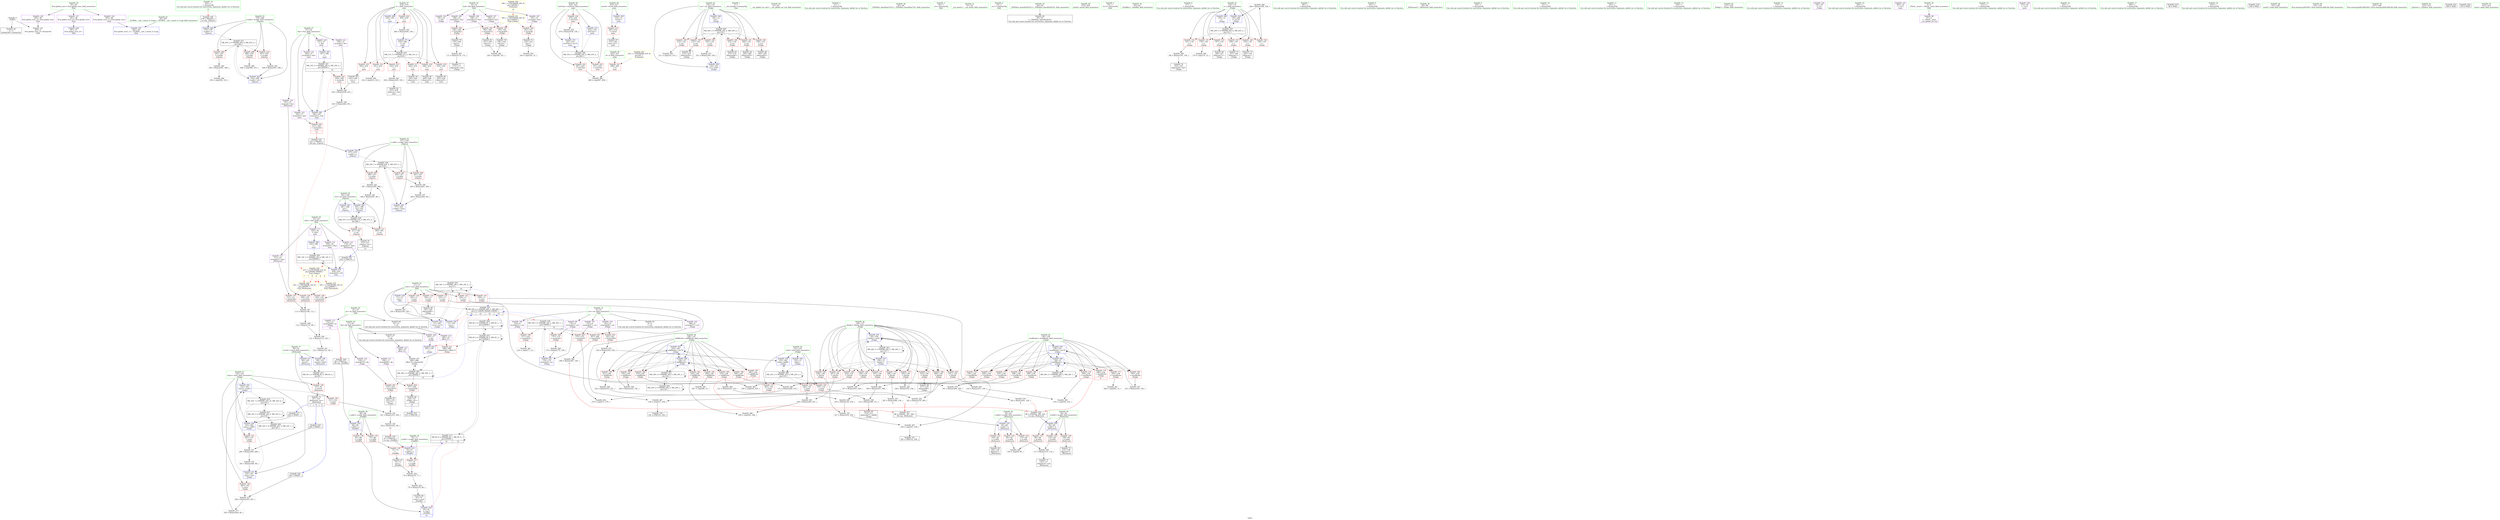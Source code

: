 digraph "SVFG" {
	label="SVFG";

	Node0x55a4d5ecb2f0 [shape=record,color=grey,label="{NodeID: 0\nNullPtr}"];
	Node0x55a4d5ecb2f0 -> Node0x55a4d5ee6aa0[style=solid];
	Node0x55a4d5ecb2f0 -> Node0x55a4d5ef2630[style=solid];
	Node0x55a4d5f38d50 [shape=record,color=black,label="{NodeID: 526\n376 = PHI(453, )\n1st arg _Z3potxx }"];
	Node0x55a4d5f38d50 -> Node0x55a4d5ef3df0[style=solid];
	Node0x55a4d5efb0a0 [shape=record,color=grey,label="{NodeID: 360\n311 = Binary(253, 310, )\n}"];
	Node0x55a4d5efb0a0 -> Node0x55a4d5ef8fa0[style=solid];
	Node0x55a4d5ee88d0 [shape=record,color=red,label="{NodeID: 194\n162\<--161\n\<--arrayidx\n_Z3algv\n}"];
	Node0x55a4d5ee88d0 -> Node0x55a4d5ee7550[style=solid];
	Node0x55a4d5ee5a00 [shape=record,color=purple,label="{NodeID: 111\n356\<--17\narrayidx90\<--dp\n_Z3algv\n}"];
	Node0x55a4d5ee5a00 -> Node0x55a4d5ee90f0[style=solid];
	Node0x55a4d5ee3c10 [shape=record,color=green,label="{NodeID: 28\n36\<--40\nllvm.global_ctors\<--llvm.global_ctors_field_insensitive\nGlob }"];
	Node0x55a4d5ee3c10 -> Node0x55a4d5eeb080[style=solid];
	Node0x55a4d5ee3c10 -> Node0x55a4d5eeb180[style=solid];
	Node0x55a4d5ee3c10 -> Node0x55a4d5eeb280[style=solid];
	Node0x55a4d5eeeca0 [shape=record,color=grey,label="{NodeID: 388\n389 = cmp(388, 103, )\n}"];
	Node0x55a4d5ee9f90 [shape=record,color=red,label="{NodeID: 222\n467\<--422\n\<--testCase\nmain\n}"];
	Node0x55a4d5ee9f90 -> Node0x55a4d5eee6a0[style=solid];
	Node0x55a4d5eebad0 [shape=record,color=red,label="{NodeID: 139\n125\<--90\n\<--retval\n_Z6chooseii\n}"];
	Node0x55a4d5eebad0 -> Node0x55a4d5ee73b0[style=solid];
	Node0x55a4d5ee6560 [shape=record,color=green,label="{NodeID: 56\n416\<--417\nretval\<--retval_field_insensitive\nmain\n}"];
	Node0x55a4d5ee6560 -> Node0x55a4d5ee9840[style=solid];
	Node0x55a4d5ee6560 -> Node0x55a4d5ef4200[style=solid];
	Node0x55a4d5ef8820 [shape=record,color=grey,label="{NodeID: 333\n322 = Binary(321, 80, )\n|{<s0>10}}"];
	Node0x55a4d5ef8820:s0 -> Node0x55a4d5f39440[style=solid,color=red];
	Node0x55a4d5ef35d0 [shape=record,color=blue,label="{NodeID: 250\n142\<--283\nways\<--call52\n_Z3algv\n}"];
	Node0x55a4d5ef35d0 -> Node0x55a4d5eee510[style=dashed];
	Node0x55a4d5ef35d0 -> Node0x55a4d5ef36a0[style=dashed];
	Node0x55a4d5eed190 [shape=record,color=red,label="{NodeID: 167\n247\<--136\n\<--blocks\n_Z3algv\n}"];
	Node0x55a4d5eed190 -> Node0x55a4d5efa1a0[style=solid];
	Node0x55a4d5ee7d70 [shape=record,color=black,label="{NodeID: 84\n295\<--294\nidxprom56\<--\n_Z3algv\n}"];
	Node0x55a4d5ee20f0 [shape=record,color=green,label="{NodeID: 1\n7\<--1\n__dso_handle\<--dummyObj\nGlob }"];
	Node0x55a4d5f38e90 [shape=record,color=black,label="{NodeID: 527\n88 = PHI(281, 287, 298, )\n0th arg _Z6chooseii }"];
	Node0x55a4d5f38e90 -> Node0x55a4d5ef29a0[style=solid];
	Node0x55a4d5efb220 [shape=record,color=grey,label="{NodeID: 361\n442 = Binary(439, 441, )\n}"];
	Node0x55a4d5efb220 -> Node0x55a4d5efaf20[style=solid];
	Node0x55a4d5ee89a0 [shape=record,color=red,label="{NodeID: 195\n169\<--168\n\<--arrayidx2\n_Z3algv\n}"];
	Node0x55a4d5ee89a0 -> Node0x55a4d5ee76f0[style=solid];
	Node0x55a4d5ee5ad0 [shape=record,color=purple,label="{NodeID: 112\n494\<--19\noffset_0\<--\n}"];
	Node0x55a4d5ee5ad0 -> Node0x55a4d5ef3b80[style=solid];
	Node0x55a4d5ee3d10 [shape=record,color=green,label="{NodeID: 29\n41\<--42\n__cxx_global_var_init\<--__cxx_global_var_init_field_insensitive\n}"];
	Node0x55a4d5eeee20 [shape=record,color=grey,label="{NodeID: 389\n249 = cmp(245, 248, )\n}"];
	Node0x55a4d5eea060 [shape=record,color=red,label="{NodeID: 223\n471\<--422\n\<--testCase\nmain\n}"];
	Node0x55a4d5eebba0 [shape=record,color=red,label="{NodeID: 140\n99\<--92\n\<--n.addr\n_Z6chooseii\n}"];
	Node0x55a4d5eebba0 -> Node0x55a4d5eeefa0[style=solid];
	Node0x55a4d5ee6630 [shape=record,color=green,label="{NodeID: 57\n418\<--419\ni\<--i_field_insensitive\nmain\n}"];
	Node0x55a4d5ee6630 -> Node0x55a4d5ee9910[style=solid];
	Node0x55a4d5ee6630 -> Node0x55a4d5ee99e0[style=solid];
	Node0x55a4d5ee6630 -> Node0x55a4d5ee9ab0[style=solid];
	Node0x55a4d5ee6630 -> Node0x55a4d5ee9b80[style=solid];
	Node0x55a4d5ee6630 -> Node0x55a4d5ee9c50[style=solid];
	Node0x55a4d5ee6630 -> Node0x55a4d5ee9d20[style=solid];
	Node0x55a4d5ee6630 -> Node0x55a4d5ee9df0[style=solid];
	Node0x55a4d5ee6630 -> Node0x55a4d5ef4470[style=solid];
	Node0x55a4d5ee6630 -> Node0x55a4d5ef46e0[style=solid];
	Node0x55a4d5f144c0 [shape=record,color=black,label="{NodeID: 417\nMR_6V_6 = PHI(MR_6V_7, MR_6V_5, )\npts\{230000 \}\n|{|<s2>10|<s3>10}}"];
	Node0x55a4d5f144c0 -> Node0x55a4d5f144c0[style=dashed];
	Node0x55a4d5f144c0 -> Node0x55a4d5f194c0[style=dashed];
	Node0x55a4d5f144c0:s2 -> Node0x55a4d5eeba00[style=dashed,color=red];
	Node0x55a4d5f144c0:s3 -> Node0x55a4d5ef28d0[style=dashed,color=red];
	Node0x55a4d5ef89a0 [shape=record,color=grey,label="{NodeID: 334\n281 = Binary(279, 280, )\n|{<s0>7}}"];
	Node0x55a4d5ef89a0:s0 -> Node0x55a4d5f38e90[style=solid,color=red];
	Node0x55a4d5ef36a0 [shape=record,color=blue,label="{NodeID: 251\n142\<--291\nways\<--rem\n_Z3algv\n}"];
	Node0x55a4d5ef36a0 -> Node0x55a4d5ee8730[style=dashed];
	Node0x55a4d5ef36a0 -> Node0x55a4d5ef3770[style=dashed];
	Node0x55a4d5eed260 [shape=record,color=red,label="{NodeID: 168\n256\<--136\n\<--blocks\n_Z3algv\n}"];
	Node0x55a4d5eed260 -> Node0x55a4d5efc8a0[style=solid];
	Node0x55a4d5ee7e40 [shape=record,color=black,label="{NodeID: 85\n313\<--312\nidxprom67\<--add66\n_Z3algv\n}"];
	Node0x55a4d5ee2180 [shape=record,color=green,label="{NodeID: 2\n12\<--1\n\<--dummyObj\nCan only get source location for instruction, argument, global var or function.}"];
	Node0x55a4d5f39170 [shape=record,color=black,label="{NodeID: 528\n89 = PHI(282, 288, 302, )\n1st arg _Z6chooseii }"];
	Node0x55a4d5f39170 -> Node0x55a4d5ef2a70[style=solid];
	Node0x55a4d5efb3a0 [shape=record,color=grey,label="{NodeID: 362\n309 = Binary(307, 308, )\n}"];
	Node0x55a4d5efb3a0 -> Node0x55a4d5ef8fa0[style=solid];
	Node0x55a4d5ee8a70 [shape=record,color=red,label="{NodeID: 196\n175\<--174\n\<--arrayidx5\n_Z3algv\n}"];
	Node0x55a4d5ee8a70 -> Node0x55a4d5efbca0[style=solid];
	Node0x55a4d5ee5ba0 [shape=record,color=purple,label="{NodeID: 113\n314\<--21\narrayidx68\<--nx\n_Z3algv\n|{<s0>10}}"];
	Node0x55a4d5ee5ba0:s0 -> Node0x55a4d5f39330[style=solid,color=red];
	Node0x55a4d5ee3e10 [shape=record,color=green,label="{NodeID: 30\n45\<--46\n_ZNSt8ios_base4InitC1Ev\<--_ZNSt8ios_base4InitC1Ev_field_insensitive\n}"];
	Node0x55a4d5eeefa0 [shape=record,color=grey,label="{NodeID: 390\n100 = cmp(98, 99, )\n}"];
	Node0x55a4d5eea130 [shape=record,color=red,label="{NodeID: 224\n478\<--422\n\<--testCase\nmain\n}"];
	Node0x55a4d5eea130 -> Node0x55a4d5efa7a0[style=solid];
	Node0x55a4d5eebc70 [shape=record,color=red,label="{NodeID: 141\n105\<--92\n\<--n.addr\n_Z6chooseii\n}"];
	Node0x55a4d5eebc70 -> Node0x55a4d5ee7140[style=solid];
	Node0x55a4d5ee6700 [shape=record,color=green,label="{NodeID: 58\n420\<--421\nd\<--d_field_insensitive\nmain\n}"];
	Node0x55a4d5ee6700 -> Node0x55a4d5ee9ec0[style=solid];
	Node0x55a4d5ef8b20 [shape=record,color=grey,label="{NodeID: 335\n460 = Binary(459, 156, )\n}"];
	Node0x55a4d5ef8b20 -> Node0x55a4d5ef46e0[style=solid];
	Node0x55a4d5ef3770 [shape=record,color=blue,label="{NodeID: 252\n142\<--305\nways\<--rem63\n_Z3algv\n}"];
	Node0x55a4d5ef3770 -> Node0x55a4d5ee8800[style=dashed];
	Node0x55a4d5ef3770 -> Node0x55a4d5f15dc0[style=dashed];
	Node0x55a4d5eed330 [shape=record,color=red,label="{NodeID: 169\n280\<--136\n\<--blocks\n_Z3algv\n}"];
	Node0x55a4d5eed330 -> Node0x55a4d5ef89a0[style=solid];
	Node0x55a4d5ee7f10 [shape=record,color=black,label="{NodeID: 86\n317\<--316\nidxprom69\<--\n_Z3algv\n}"];
	Node0x55a4d5ee2210 [shape=record,color=green,label="{NodeID: 3\n30\<--1\n.str\<--dummyObj\nGlob }"];
	Node0x55a4d5f39330 [shape=record,color=black,label="{NodeID: 529\n66 = PHI(314, )\n0th arg _Z2adRix }"];
	Node0x55a4d5f39330 -> Node0x55a4d5ef2730[style=solid];
	Node0x55a4d5efb520 [shape=record,color=grey,label="{NodeID: 363\n436 = Binary(435, 156, )\n}"];
	Node0x55a4d5efb520 -> Node0x55a4d5ee83f0[style=solid];
	Node0x55a4d5ee8b40 [shape=record,color=red,label="{NodeID: 197\n185\<--184\n\<--arrayidx9\n_Z3algv\n}"];
	Node0x55a4d5ee8b40 -> Node0x55a4d5ee7960[style=solid];
	Node0x55a4d5ee5c70 [shape=record,color=purple,label="{NodeID: 114\n495\<--22\noffset_0\<--\n}"];
	Node0x55a4d5ee5c70 -> Node0x55a4d5eea3a0[style=solid];
	Node0x55a4d5ee3f10 [shape=record,color=green,label="{NodeID: 31\n51\<--52\n__cxa_atexit\<--__cxa_atexit_field_insensitive\n}"];
	Node0x55a4d5eef120 [shape=record,color=grey,label="{NodeID: 391\n264 = cmp(263, 12, )\n}"];
	Node0x55a4d5eea200 [shape=record,color=red,label="{NodeID: 225\n439\<--438\n\<--arrayidx\nmain\n}"];
	Node0x55a4d5eea200 -> Node0x55a4d5efb220[style=solid];
	Node0x55a4d5eebd40 [shape=record,color=red,label="{NodeID: 142\n115\<--92\n\<--n.addr\n_Z6chooseii\n}"];
	Node0x55a4d5eebd40 -> Node0x55a4d5ef9ba0[style=solid];
	Node0x55a4d5ee67d0 [shape=record,color=green,label="{NodeID: 59\n422\<--423\ntestCase\<--testCase_field_insensitive\nmain\n}"];
	Node0x55a4d5ee67d0 -> Node0x55a4d5ee9f90[style=solid];
	Node0x55a4d5ee67d0 -> Node0x55a4d5eea060[style=solid];
	Node0x55a4d5ee67d0 -> Node0x55a4d5eea130[style=solid];
	Node0x55a4d5ee67d0 -> Node0x55a4d5ef47b0[style=solid];
	Node0x55a4d5ee67d0 -> Node0x55a4d5ef4880[style=solid];
	Node0x55a4d5f14ec0 [shape=record,color=black,label="{NodeID: 419\nMR_51V_3 = PHI(MR_51V_4, MR_51V_2, )\npts\{419 \}\n}"];
	Node0x55a4d5f14ec0 -> Node0x55a4d5ee9910[style=dashed];
	Node0x55a4d5f14ec0 -> Node0x55a4d5ee99e0[style=dashed];
	Node0x55a4d5f14ec0 -> Node0x55a4d5ee9ab0[style=dashed];
	Node0x55a4d5f14ec0 -> Node0x55a4d5ee9b80[style=dashed];
	Node0x55a4d5f14ec0 -> Node0x55a4d5ee9c50[style=dashed];
	Node0x55a4d5f14ec0 -> Node0x55a4d5ee9d20[style=dashed];
	Node0x55a4d5f14ec0 -> Node0x55a4d5ee9df0[style=dashed];
	Node0x55a4d5f14ec0 -> Node0x55a4d5ef46e0[style=dashed];
	Node0x55a4d5ef8ca0 [shape=record,color=grey,label="{NodeID: 336\n326 = Binary(325, 156, )\n}"];
	Node0x55a4d5ef8ca0 -> Node0x55a4d5ef3840[style=solid];
	Node0x55a4d5ef3840 [shape=record,color=blue,label="{NodeID: 253\n140\<--326\naddBlocks\<--inc75\n_Z3algv\n}"];
	Node0x55a4d5ef3840 -> Node0x55a4d5eede90[style=dashed];
	Node0x55a4d5ef3840 -> Node0x55a4d5eedf60[style=dashed];
	Node0x55a4d5ef3840 -> Node0x55a4d5eee030[style=dashed];
	Node0x55a4d5ef3840 -> Node0x55a4d5eee100[style=dashed];
	Node0x55a4d5ef3840 -> Node0x55a4d5eee1d0[style=dashed];
	Node0x55a4d5ef3840 -> Node0x55a4d5eee2a0[style=dashed];
	Node0x55a4d5ef3840 -> Node0x55a4d5eee370[style=dashed];
	Node0x55a4d5ef3840 -> Node0x55a4d5eee440[style=dashed];
	Node0x55a4d5ef3840 -> Node0x55a4d5ef3500[style=dashed];
	Node0x55a4d5ef3840 -> Node0x55a4d5ef3840[style=dashed];
	Node0x55a4d5ef3840 -> Node0x55a4d5f18ac0[style=dashed];
	Node0x55a4d5eed400 [shape=record,color=red,label="{NodeID: 170\n286\<--136\n\<--blocks\n_Z3algv\n}"];
	Node0x55a4d5eed400 -> Node0x55a4d5efbfa0[style=solid];
	Node0x55a4d5ee7fe0 [shape=record,color=black,label="{NodeID: 87\n320\<--319\nconv71\<--\n_Z3algv\n}"];
	Node0x55a4d5ee7fe0 -> Node0x55a4d5ef86a0[style=solid];
	Node0x55a4d5ee22a0 [shape=record,color=green,label="{NodeID: 4\n32\<--1\n.str.1\<--dummyObj\nGlob }"];
	Node0x55a4d5f39440 [shape=record,color=black,label="{NodeID: 530\n67 = PHI(322, )\n1st arg _Z2adRix }"];
	Node0x55a4d5f39440 -> Node0x55a4d5ef2800[style=solid];
	Node0x55a4d5efb6a0 [shape=record,color=grey,label="{NodeID: 364\n298 = Binary(297, 156, )\n|{<s0>9}}"];
	Node0x55a4d5efb6a0:s0 -> Node0x55a4d5f38e90[style=solid,color=red];
	Node0x55a4d5ee8c10 [shape=record,color=red,label="{NodeID: 198\n190\<--189\n\<--arrayidx12\n_Z3algv\n}"];
	Node0x55a4d5ee8c10 -> Node0x55a4d5ee7b00[style=solid];
	Node0x55a4d5ee5d40 [shape=record,color=purple,label="{NodeID: 115\n111\<--24\narrayidx2\<--rfact\n_Z6chooseii\n}"];
	Node0x55a4d5ee5d40 -> Node0x55a4d5eec150[style=solid];
	Node0x55a4d5ee4010 [shape=record,color=green,label="{NodeID: 32\n50\<--56\n_ZNSt8ios_base4InitD1Ev\<--_ZNSt8ios_base4InitD1Ev_field_insensitive\n}"];
	Node0x55a4d5ee4010 -> Node0x55a4d5ee6ea0[style=solid];
	Node0x55a4d5eef2a0 [shape=record,color=grey,label="{NodeID: 392\n267 = cmp(266, 12, )\n}"];
	Node0x55a4d5eea2d0 [shape=record,color=red,label="{NodeID: 226\n451\<--450\n\<--arrayidx4\nmain\n|{<s0>12}}"];
	Node0x55a4d5eea2d0:s0 -> Node0x55a4d5f38c50[style=solid,color=red];
	Node0x55a4d5eebe10 [shape=record,color=red,label="{NodeID: 143\n98\<--94\n\<--k.addr\n_Z6chooseii\n}"];
	Node0x55a4d5eebe10 -> Node0x55a4d5eeefa0[style=solid];
	Node0x55a4d5ee68a0 [shape=record,color=green,label="{NodeID: 60\n475\<--476\nprintf\<--printf_field_insensitive\n}"];
	Node0x55a4d5f153c0 [shape=record,color=black,label="{NodeID: 420\nMR_14V_3 = PHI(MR_14V_4, MR_14V_2, )\npts\{260000 \}\n|{|<s1>14}}"];
	Node0x55a4d5f153c0 -> Node0x55a4d5ef4610[style=dashed];
	Node0x55a4d5f153c0:s1 -> Node0x55a4d5f105a0[style=dashed,color=red];
	Node0x55a4d5ef8e20 [shape=record,color=grey,label="{NodeID: 337\n331 = Binary(330, 156, )\n}"];
	Node0x55a4d5ef8e20 -> Node0x55a4d5ef3910[style=solid];
	Node0x55a4d5ef3910 [shape=record,color=blue,label="{NodeID: 254\n138\<--331\nnewBlocks\<--inc78\n_Z3algv\n}"];
	Node0x55a4d5ef3910 -> Node0x55a4d5eed740[style=dashed];
	Node0x55a4d5ef3910 -> Node0x55a4d5eed810[style=dashed];
	Node0x55a4d5ef3910 -> Node0x55a4d5eed8e0[style=dashed];
	Node0x55a4d5ef3910 -> Node0x55a4d5eed9b0[style=dashed];
	Node0x55a4d5ef3910 -> Node0x55a4d5eeda80[style=dashed];
	Node0x55a4d5ef3910 -> Node0x55a4d5eedb50[style=dashed];
	Node0x55a4d5ef3910 -> Node0x55a4d5eedc20[style=dashed];
	Node0x55a4d5ef3910 -> Node0x55a4d5eedcf0[style=dashed];
	Node0x55a4d5ef3910 -> Node0x55a4d5eeddc0[style=dashed];
	Node0x55a4d5ef3910 -> Node0x55a4d5ef3430[style=dashed];
	Node0x55a4d5ef3910 -> Node0x55a4d5ef3910[style=dashed];
	Node0x55a4d5ef3910 -> Node0x55a4d5f0f5c0[style=dashed];
	Node0x55a4d5eed4d0 [shape=record,color=red,label="{NodeID: 171\n307\<--136\n\<--blocks\n_Z3algv\n}"];
	Node0x55a4d5eed4d0 -> Node0x55a4d5efb3a0[style=solid];
	Node0x55a4d5ee80b0 [shape=record,color=black,label="{NodeID: 88\n340\<--339\nidxprom83\<--\n_Z3algv\n}"];
	Node0x55a4d5ee2ae0 [shape=record,color=green,label="{NodeID: 5\n34\<--1\n.str.2\<--dummyObj\nGlob }"];
	Node0x55a4d5efb820 [shape=record,color=grey,label="{NodeID: 365\n195 = Binary(194, 156, )\n}"];
	Node0x55a4d5efb820 -> Node0x55a4d5ef2f50[style=solid];
	Node0x55a4d5ee8ce0 [shape=record,color=red,label="{NodeID: 199\n217\<--216\n\<--arrayidx21\n_Z3algv\n}"];
	Node0x55a4d5ee8ce0 -> Node0x55a4d5efd020[style=solid];
	Node0x55a4d5eea790 [shape=record,color=purple,label="{NodeID: 116\n119\<--24\narrayidx4\<--rfact\n_Z6chooseii\n}"];
	Node0x55a4d5eea790 -> Node0x55a4d5eec220[style=solid];
	Node0x55a4d5ee4110 [shape=record,color=green,label="{NodeID: 33\n63\<--64\n_Z2adRix\<--_Z2adRix_field_insensitive\n}"];
	Node0x55a4d5eef420 [shape=record,color=grey,label="{NodeID: 393\n164 = cmp(163, 12, )\n}"];
	Node0x55a4d5eea3a0 [shape=record,color=red,label="{NodeID: 227\n496\<--495\ndummyVal\<--offset_0\n_Z3algv\n}"];
	Node0x55a4d5eea3a0 -> Node0x55a4d5ef3b80[style=solid];
	Node0x55a4d5eebee0 [shape=record,color=red,label="{NodeID: 144\n109\<--94\n\<--k.addr\n_Z6chooseii\n}"];
	Node0x55a4d5eebee0 -> Node0x55a4d5ee7210[style=solid];
	Node0x55a4d5ee69a0 [shape=record,color=green,label="{NodeID: 61\n38\<--487\n_GLOBAL__sub_I_meret_0_0.cpp\<--_GLOBAL__sub_I_meret_0_0.cpp_field_insensitive\n}"];
	Node0x55a4d5ee69a0 -> Node0x55a4d5eea670[style=solid];
	Node0x55a4d5f158c0 [shape=record,color=black,label="{NodeID: 421\nMR_16V_3 = PHI(MR_16V_4, MR_16V_2, )\npts\{290000 \}\n|{|<s2>14}}"];
	Node0x55a4d5f158c0 -> Node0x55a4d5eea200[style=dashed];
	Node0x55a4d5f158c0 -> Node0x55a4d5ef4540[style=dashed];
	Node0x55a4d5f158c0:s2 -> Node0x55a4d5f105a0[style=dashed,color=red];
	Node0x55a4d5ef8fa0 [shape=record,color=grey,label="{NodeID: 338\n312 = Binary(309, 311, )\n}"];
	Node0x55a4d5ef8fa0 -> Node0x55a4d5ee7e40[style=solid];
	Node0x55a4d5ef39e0 [shape=record,color=blue,label="{NodeID: 255\n136\<--336\nblocks\<--inc81\n_Z3algv\n}"];
	Node0x55a4d5ef39e0 -> Node0x55a4d5eecf20[style=dashed];
	Node0x55a4d5ef39e0 -> Node0x55a4d5eecff0[style=dashed];
	Node0x55a4d5ef39e0 -> Node0x55a4d5eed0c0[style=dashed];
	Node0x55a4d5ef39e0 -> Node0x55a4d5eed190[style=dashed];
	Node0x55a4d5ef39e0 -> Node0x55a4d5eed260[style=dashed];
	Node0x55a4d5ef39e0 -> Node0x55a4d5eed330[style=dashed];
	Node0x55a4d5ef39e0 -> Node0x55a4d5eed400[style=dashed];
	Node0x55a4d5ef39e0 -> Node0x55a4d5eed4d0[style=dashed];
	Node0x55a4d5ef39e0 -> Node0x55a4d5eed5a0[style=dashed];
	Node0x55a4d5ef39e0 -> Node0x55a4d5eed670[style=dashed];
	Node0x55a4d5ef39e0 -> Node0x55a4d5ef39e0[style=dashed];
	Node0x55a4d5ef39e0 -> Node0x55a4d5f0f0c0[style=dashed];
	Node0x55a4d5eed5a0 [shape=record,color=red,label="{NodeID: 172\n316\<--136\n\<--blocks\n_Z3algv\n}"];
	Node0x55a4d5eed5a0 -> Node0x55a4d5ee7f10[style=solid];
	Node0x55a4d5ee8180 [shape=record,color=black,label="{NodeID: 89\n355\<--354\nidxprom89\<--\n_Z3algv\n}"];
	Node0x55a4d5ee2b70 [shape=record,color=green,label="{NodeID: 6\n37\<--1\n\<--dummyObj\nCan only get source location for instruction, argument, global var or function.}"];
	Node0x55a4d5efb9a0 [shape=record,color=grey,label="{NodeID: 366\n200 = Binary(199, 156, )\n}"];
	Node0x55a4d5efb9a0 -> Node0x55a4d5ef3020[style=solid];
	Node0x55a4d5ee8db0 [shape=record,color=red,label="{NodeID: 200\n275\<--274\n\<--arrayidx47\n_Z3algv\n}"];
	Node0x55a4d5ee8db0 -> Node0x55a4d5efd1a0[style=solid];
	Node0x55a4d5eea860 [shape=record,color=purple,label="{NodeID: 117\n425\<--24\n\<--rfact\nmain\n}"];
	Node0x55a4d5eea860 -> Node0x55a4d5ef42d0[style=solid];
	Node0x55a4d5ee4210 [shape=record,color=green,label="{NodeID: 34\n68\<--69\nx.addr\<--x.addr_field_insensitive\n_Z2adRix\n}"];
	Node0x55a4d5ee4210 -> Node0x55a4d5eeb790[style=solid];
	Node0x55a4d5ee4210 -> Node0x55a4d5eeb860[style=solid];
	Node0x55a4d5ee4210 -> Node0x55a4d5ef2730[style=solid];
	Node0x55a4d5eef5a0 [shape=record,color=grey,label="{NodeID: 394\n179 = cmp(178, 12, )\n}"];
	Node0x55a4d5eea470 [shape=record,color=blue,label="{NodeID: 228\n11\<--12\nruns\<--\nGlob }"];
	Node0x55a4d5eea470 -> Node0x55a4d5f1bcc0[style=dashed];
	Node0x55a4d5eebfb0 [shape=record,color=red,label="{NodeID: 145\n116\<--94\n\<--k.addr\n_Z6chooseii\n}"];
	Node0x55a4d5eebfb0 -> Node0x55a4d5ef9ba0[style=solid];
	Node0x55a4d5ee6aa0 [shape=record,color=black,label="{NodeID: 62\n2\<--3\ndummyVal\<--dummyVal\n}"];
	Node0x55a4d5f15dc0 [shape=record,color=black,label="{NodeID: 422\nMR_32V_7 = PHI(MR_32V_10, MR_32V_6, )\npts\{143 \}\n}"];
	Node0x55a4d5f15dc0 -> Node0x55a4d5ef35d0[style=dashed];
	Node0x55a4d5f15dc0 -> Node0x55a4d5f15dc0[style=dashed];
	Node0x55a4d5f15dc0 -> Node0x55a4d5f176c0[style=dashed];
	Node0x55a4d5ef9120 [shape=record,color=grey,label="{NodeID: 339\n237 = Binary(235, 236, )\n}"];
	Node0x55a4d5ef9120 -> Node0x55a4d5eeeb20[style=solid];
	Node0x55a4d5ef3ab0 [shape=record,color=blue,label="{NodeID: 256\n132\<--344\ntotal\<--add85\n_Z3algv\n}"];
	Node0x55a4d5ef3ab0 -> Node0x55a4d5f0e6c0[style=dashed];
	Node0x55a4d5eed670 [shape=record,color=red,label="{NodeID: 173\n335\<--136\n\<--blocks\n_Z3algv\n}"];
	Node0x55a4d5eed670 -> Node0x55a4d5ef9720[style=solid];
	Node0x55a4d5ee8250 [shape=record,color=black,label="{NodeID: 90\n129\<--357\n_Z3algv_ret\<--\n_Z3algv\n|{<s0>14}}"];
	Node0x55a4d5ee8250:s0 -> Node0x55a4d5f38900[style=solid,color=blue];
	Node0x55a4d5ee2c00 [shape=record,color=green,label="{NodeID: 7\n80\<--1\n\<--dummyObj\nCan only get source location for instruction, argument, global var or function.}"];
	Node0x55a4d5efbb20 [shape=record,color=grey,label="{NodeID: 367\n171 = Binary(170, 172, )\n}"];
	Node0x55a4d5efbb20 -> Node0x55a4d5ee77c0[style=solid];
	Node0x55a4d5ee8e80 [shape=record,color=red,label="{NodeID: 201\n297\<--296\n\<--arrayidx57\n_Z3algv\n}"];
	Node0x55a4d5ee8e80 -> Node0x55a4d5efb6a0[style=solid];
	Node0x55a4d5eea930 [shape=record,color=purple,label="{NodeID: 118\n456\<--24\narrayidx6\<--rfact\nmain\n}"];
	Node0x55a4d5eea930 -> Node0x55a4d5ef4610[style=solid];
	Node0x55a4d5ee42e0 [shape=record,color=green,label="{NodeID: 35\n70\<--71\na.addr\<--a.addr_field_insensitive\n_Z2adRix\n}"];
	Node0x55a4d5ee42e0 -> Node0x55a4d5eeb930[style=solid];
	Node0x55a4d5ee42e0 -> Node0x55a4d5ef2800[style=solid];
	Node0x55a4d5eef720 [shape=record,color=grey,label="{NodeID: 395\n211 = cmp(210, 212, )\n}"];
	Node0x55a4d5eea570 [shape=record,color=blue,label="{NodeID: 229\n491\<--37\nllvm.global_ctors_0\<--\nGlob }"];
	Node0x55a4d5eec080 [shape=record,color=red,label="{NodeID: 146\n108\<--107\n\<--arrayidx\n_Z6chooseii\n}"];
	Node0x55a4d5eec080 -> Node0x55a4d5ef9d20[style=solid];
	Node0x55a4d5ee6ba0 [shape=record,color=black,label="{NodeID: 63\n9\<--8\n\<--cnt\nCan only get source location for instruction, argument, global var or function.}"];
	Node0x55a4d5ef92a0 [shape=record,color=grey,label="{NodeID: 340\n232 = Binary(231, 156, )\n}"];
	Node0x55a4d5ef92a0 -> Node0x55a4d5eee820[style=solid];
	Node0x55a4d5ef3b80 [shape=record,color=blue, style = dotted,label="{NodeID: 257\n494\<--496\noffset_0\<--dummyVal\n_Z3algv\n}"];
	Node0x55a4d5ef3b80 -> Node0x55a4d5f10cd0[style=dashed];
	Node0x55a4d5eed740 [shape=record,color=red,label="{NodeID: 174\n230\<--138\n\<--newBlocks\n_Z3algv\n}"];
	Node0x55a4d5eed740 -> Node0x55a4d5eee820[style=solid];
	Node0x55a4d5ee8320 [shape=record,color=black,label="{NodeID: 91\n374\<--411\n_Z3potxx_ret\<--\n_Z3potxx\n|{<s0>12}}"];
	Node0x55a4d5ee8320:s0 -> Node0x55a4d5f386f0[style=solid,color=blue];
	Node0x55a4d5ee2c90 [shape=record,color=green,label="{NodeID: 8\n103\<--1\n\<--dummyObj\nCan only get source location for instruction, argument, global var or function.}"];
	Node0x55a4d5f1d470 [shape=record,color=yellow,style=double,label="{NodeID: 451\n36V_1 = ENCHI(MR_36V_0)\npts\{160000 \}\nFun[_Z3algv]}"];
	Node0x55a4d5f1d470 -> Node0x55a4d5ee88d0[style=dashed];
	Node0x55a4d5f1d470 -> Node0x55a4d5ee89a0[style=dashed];
	Node0x55a4d5f1d470 -> Node0x55a4d5ee8b40[style=dashed];
	Node0x55a4d5f1d470 -> Node0x55a4d5ee8c10[style=dashed];
	Node0x55a4d5efbca0 [shape=record,color=grey,label="{NodeID: 368\n176 = Binary(175, 156, )\n}"];
	Node0x55a4d5efbca0 -> Node0x55a4d5ef2e80[style=solid];
	Node0x55a4d5ee8f50 [shape=record,color=red,label="{NodeID: 202\n319\<--318\n\<--arrayidx70\n_Z3algv\n}"];
	Node0x55a4d5ee8f50 -> Node0x55a4d5ee7fe0[style=solid];
	Node0x55a4d5eeaa00 [shape=record,color=purple,label="{NodeID: 119\n107\<--27\narrayidx\<--fact\n_Z6chooseii\n}"];
	Node0x55a4d5eeaa00 -> Node0x55a4d5eec080[style=solid];
	Node0x55a4d5ee43b0 [shape=record,color=green,label="{NodeID: 36\n85\<--86\n_Z6chooseii\<--_Z6chooseii_field_insensitive\n}"];
	Node0x55a4d5eef8a0 [shape=record,color=grey,label="{NodeID: 396\n192 = cmp(186, 191, )\n}"];
	Node0x55a4d5eea670 [shape=record,color=blue,label="{NodeID: 230\n492\<--38\nllvm.global_ctors_1\<--_GLOBAL__sub_I_meret_0_0.cpp\nGlob }"];
	Node0x55a4d5eec150 [shape=record,color=red,label="{NodeID: 147\n112\<--111\n\<--arrayidx2\n_Z6chooseii\n}"];
	Node0x55a4d5eec150 -> Node0x55a4d5ef9d20[style=solid];
	Node0x55a4d5ee6ca0 [shape=record,color=black,label="{NodeID: 64\n19\<--17\n\<--dp\nCan only get source location for instruction, argument, global var or function.}"];
	Node0x55a4d5ee6ca0 -> Node0x55a4d5ee5ad0[style=solid];
	Node0x55a4d5ef9420 [shape=record,color=grey,label="{NodeID: 341\n398 = Binary(397, 80, )\n}"];
	Node0x55a4d5ef9420 -> Node0x55a4d5ef3f90[style=solid];
	Node0x55a4d5ef3c50 [shape=record,color=blue,label="{NodeID: 258\n134\<--351\ncur\<--inc87\n_Z3algv\n}"];
	Node0x55a4d5ef3c50 -> Node0x55a4d5f0ebc0[style=dashed];
	Node0x55a4d5eed810 [shape=record,color=red,label="{NodeID: 175\n235\<--138\n\<--newBlocks\n_Z3algv\n}"];
	Node0x55a4d5eed810 -> Node0x55a4d5ef9120[style=solid];
	Node0x55a4d5ee83f0 [shape=record,color=black,label="{NodeID: 92\n437\<--436\nidxprom\<--sub\nmain\n}"];
	Node0x55a4d5ee2d20 [shape=record,color=green,label="{NodeID: 9\n150\<--1\n\<--dummyObj\nCan only get source location for instruction, argument, global var or function.}"];
	Node0x55a4d5efbe20 [shape=record,color=grey,label="{NodeID: 369\n182 = Binary(181, 156, )\n}"];
	Node0x55a4d5efbe20 -> Node0x55a4d5ee7890[style=solid];
	Node0x55a4d5ee9020 [shape=record,color=red,label="{NodeID: 203\n342\<--341\n\<--arrayidx84\n_Z3algv\n}"];
	Node0x55a4d5ee9020 -> Node0x55a4d5efc5a0[style=solid];
	Node0x55a4d5eeaad0 [shape=record,color=purple,label="{NodeID: 120\n427\<--27\n\<--fact\nmain\n}"];
	Node0x55a4d5eeaad0 -> Node0x55a4d5ef43a0[style=solid];
	Node0x55a4d5ee44b0 [shape=record,color=green,label="{NodeID: 37\n90\<--91\nretval\<--retval_field_insensitive\n_Z6chooseii\n}"];
	Node0x55a4d5ee44b0 -> Node0x55a4d5eebad0[style=solid];
	Node0x55a4d5ee44b0 -> Node0x55a4d5ef2b40[style=solid];
	Node0x55a4d5ee44b0 -> Node0x55a4d5ef2c10[style=solid];
	Node0x55a4d5eefa20 [shape=record,color=grey,label="{NodeID: 397\n259 = cmp(257, 258, )\n}"];
	Node0x55a4d5eefa20 -> Node0x55a4d5ef8100[style=solid];
	Node0x55a4d5ef2630 [shape=record,color=blue, style = dotted,label="{NodeID: 231\n493\<--3\nllvm.global_ctors_2\<--dummyVal\nGlob }"];
	Node0x55a4d5eec220 [shape=record,color=red,label="{NodeID: 148\n120\<--119\n\<--arrayidx4\n_Z6chooseii\n}"];
	Node0x55a4d5eec220 -> Node0x55a4d5efaaa0[style=solid];
	Node0x55a4d5ee6da0 [shape=record,color=black,label="{NodeID: 65\n22\<--21\n\<--nx\nCan only get source location for instruction, argument, global var or function.}"];
	Node0x55a4d5ee6da0 -> Node0x55a4d5ee5c70[style=solid];
	Node0x55a4d5ef95a0 [shape=record,color=grey,label="{NodeID: 342\n397 = Binary(395, 396, )\n}"];
	Node0x55a4d5ef95a0 -> Node0x55a4d5ef9420[style=solid];
	Node0x55a4d5ef3d20 [shape=record,color=blue,label="{NodeID: 259\n377\<--375\na.addr\<--a\n_Z3potxx\n}"];
	Node0x55a4d5ef3d20 -> Node0x55a4d5f1b2c0[style=dashed];
	Node0x55a4d5eed8e0 [shape=record,color=red,label="{NodeID: 176\n254\<--138\n\<--newBlocks\n_Z3algv\n}"];
	Node0x55a4d5eed8e0 -> Node0x55a4d5ef9a20[style=solid];
	Node0x55a4d5ee84c0 [shape=record,color=black,label="{NodeID: 93\n441\<--440\nconv\<--\nmain\n}"];
	Node0x55a4d5ee84c0 -> Node0x55a4d5efb220[style=solid];
	Node0x55a4d5ee2db0 [shape=record,color=green,label="{NodeID: 10\n151\<--1\n\<--dummyObj\nCan only get source location for instruction, argument, global var or function.}"];
	Node0x55a4d5efbfa0 [shape=record,color=grey,label="{NodeID: 370\n287 = Binary(286, 156, )\n|{<s0>8}}"];
	Node0x55a4d5efbfa0:s0 -> Node0x55a4d5f38e90[style=solid,color=red];
	Node0x55a4d5ee90f0 [shape=record,color=red,label="{NodeID: 204\n357\<--356\n\<--arrayidx90\n_Z3algv\n}"];
	Node0x55a4d5ee90f0 -> Node0x55a4d5ee8250[style=solid];
	Node0x55a4d5eeaba0 [shape=record,color=purple,label="{NodeID: 121\n438\<--27\narrayidx\<--fact\nmain\n}"];
	Node0x55a4d5eeaba0 -> Node0x55a4d5eea200[style=solid];
	Node0x55a4d5ee4580 [shape=record,color=green,label="{NodeID: 38\n92\<--93\nn.addr\<--n.addr_field_insensitive\n_Z6chooseii\n}"];
	Node0x55a4d5ee4580 -> Node0x55a4d5eebba0[style=solid];
	Node0x55a4d5ee4580 -> Node0x55a4d5eebc70[style=solid];
	Node0x55a4d5ee4580 -> Node0x55a4d5eebd40[style=solid];
	Node0x55a4d5ee4580 -> Node0x55a4d5ef29a0[style=solid];
	Node0x55a4d5eefba0 [shape=record,color=grey,label="{NodeID: 398\n432 = cmp(431, 433, )\n}"];
	Node0x55a4d5ef2730 [shape=record,color=blue,label="{NodeID: 232\n68\<--66\nx.addr\<--x\n_Z2adRix\n}"];
	Node0x55a4d5ef2730 -> Node0x55a4d5eeb790[style=dashed];
	Node0x55a4d5ef2730 -> Node0x55a4d5eeb860[style=dashed];
	Node0x55a4d5eec2f0 [shape=record,color=red,label="{NodeID: 149\n159\<--130\n\<--i\n_Z3algv\n}"];
	Node0x55a4d5eec2f0 -> Node0x55a4d5ee7480[style=solid];
	Node0x55a4d5ee6ea0 [shape=record,color=black,label="{NodeID: 66\n49\<--50\n\<--_ZNSt8ios_base4InitD1Ev\nCan only get source location for instruction, argument, global var or function.}"];
	Node0x55a4d5ef9720 [shape=record,color=grey,label="{NodeID: 343\n336 = Binary(335, 156, )\n}"];
	Node0x55a4d5ef9720 -> Node0x55a4d5ef39e0[style=solid];
	Node0x55a4d5ef3df0 [shape=record,color=blue,label="{NodeID: 260\n379\<--376\nb.addr\<--b\n_Z3potxx\n}"];
	Node0x55a4d5ef3df0 -> Node0x55a4d5f1a8c0[style=dashed];
	Node0x55a4d5eed9b0 [shape=record,color=red,label="{NodeID: 177\n263\<--138\n\<--newBlocks\n_Z3algv\n}"];
	Node0x55a4d5eed9b0 -> Node0x55a4d5eef120[style=solid];
	Node0x55a4d5ee8590 [shape=record,color=black,label="{NodeID: 94\n445\<--444\nidxprom1\<--\nmain\n}"];
	Node0x55a4d5ee2e40 [shape=record,color=green,label="{NodeID: 11\n152\<--1\n\<--dummyObj\nCan only get source location for instruction, argument, global var or function.}"];
	Node0x55a4d5f105a0 [shape=record,color=yellow,style=double,label="{NodeID: 454\n41V_1 = ENCHI(MR_41V_0)\npts\{260000 290000 \}\nFun[_Z3algv]|{<s0>7|<s1>7|<s2>8|<s3>8|<s4>9|<s5>9}}"];
	Node0x55a4d5f105a0:s0 -> Node0x55a4d5f1ed80[style=dashed,color=red];
	Node0x55a4d5f105a0:s1 -> Node0x55a4d5f1ee60[style=dashed,color=red];
	Node0x55a4d5f105a0:s2 -> Node0x55a4d5f1ed80[style=dashed,color=red];
	Node0x55a4d5f105a0:s3 -> Node0x55a4d5f1ee60[style=dashed,color=red];
	Node0x55a4d5f105a0:s4 -> Node0x55a4d5f1ed80[style=dashed,color=red];
	Node0x55a4d5f105a0:s5 -> Node0x55a4d5f1ee60[style=dashed,color=red];
	Node0x55a4d5efc120 [shape=record,color=grey,label="{NodeID: 371\n290 = Binary(285, 289, )\n}"];
	Node0x55a4d5efc120 -> Node0x55a4d5efc2a0[style=solid];
	Node0x55a4d5ee91c0 [shape=record,color=red,label="{NodeID: 205\n396\<--377\n\<--a.addr\n_Z3potxx\n}"];
	Node0x55a4d5ee91c0 -> Node0x55a4d5ef95a0[style=solid];
	Node0x55a4d5eeac70 [shape=record,color=purple,label="{NodeID: 122\n446\<--27\narrayidx2\<--fact\nmain\n}"];
	Node0x55a4d5eeac70 -> Node0x55a4d5ef4540[style=solid];
	Node0x55a4d5ee4650 [shape=record,color=green,label="{NodeID: 39\n94\<--95\nk.addr\<--k.addr_field_insensitive\n_Z6chooseii\n}"];
	Node0x55a4d5ee4650 -> Node0x55a4d5eebe10[style=solid];
	Node0x55a4d5ee4650 -> Node0x55a4d5eebee0[style=solid];
	Node0x55a4d5ee4650 -> Node0x55a4d5eebfb0[style=solid];
	Node0x55a4d5ee4650 -> Node0x55a4d5ef2a70[style=solid];
	Node0x55a4d5f0e6c0 [shape=record,color=black,label="{NodeID: 399\nMR_22V_3 = PHI(MR_22V_4, MR_22V_2, )\npts\{133 \}\n}"];
	Node0x55a4d5f0e6c0 -> Node0x55a4d5eec7d0[style=dashed];
	Node0x55a4d5f0e6c0 -> Node0x55a4d5eec8a0[style=dashed];
	Node0x55a4d5f0e6c0 -> Node0x55a4d5eec970[style=dashed];
	Node0x55a4d5f0e6c0 -> Node0x55a4d5ef3ab0[style=dashed];
	Node0x55a4d5f0e6c0 -> Node0x55a4d5f0e6c0[style=dashed];
	Node0x55a4d5ef2800 [shape=record,color=blue,label="{NodeID: 233\n70\<--67\na.addr\<--a\n_Z2adRix\n}"];
	Node0x55a4d5ef2800 -> Node0x55a4d5eeb930[style=dashed];
	Node0x55a4d5eec3c0 [shape=record,color=red,label="{NodeID: 150\n166\<--130\n\<--i\n_Z3algv\n}"];
	Node0x55a4d5eec3c0 -> Node0x55a4d5ee7620[style=solid];
	Node0x55a4d5ee6fa0 [shape=record,color=black,label="{NodeID: 67\n76\<--75\nconv\<--\n_Z2adRix\n}"];
	Node0x55a4d5ee6fa0 -> Node0x55a4d5efa4a0[style=solid];
	Node0x55a4d5f176c0 [shape=record,color=black,label="{NodeID: 427\nMR_32V_5 = PHI(MR_32V_6, MR_32V_4, )\npts\{143 \}\n}"];
	Node0x55a4d5f176c0 -> Node0x55a4d5ef35d0[style=dashed];
	Node0x55a4d5f176c0 -> Node0x55a4d5f0ffc0[style=dashed];
	Node0x55a4d5f176c0 -> Node0x55a4d5f15dc0[style=dashed];
	Node0x55a4d5f176c0 -> Node0x55a4d5f176c0[style=dashed];
	Node0x55a4d5ef98a0 [shape=record,color=grey,label="{NodeID: 344\n392 = Binary(391, 386, )\n}"];
	Node0x55a4d5ef98a0 -> Node0x55a4d5eee9a0[style=solid];
	Node0x55a4d5ef3ec0 [shape=record,color=blue,label="{NodeID: 261\n381\<--386\nres\<--\n_Z3potxx\n}"];
	Node0x55a4d5ef3ec0 -> Node0x55a4d5f1adc0[style=dashed];
	Node0x55a4d5eeda80 [shape=record,color=red,label="{NodeID: 178\n269\<--138\n\<--newBlocks\n_Z3algv\n}"];
	Node0x55a4d5eeda80 -> Node0x55a4d5efcea0[style=solid];
	Node0x55a4d5ee8660 [shape=record,color=black,label="{NodeID: 95\n449\<--448\nidxprom3\<--\nmain\n}"];
	Node0x55a4d5ee2ed0 [shape=record,color=green,label="{NodeID: 12\n156\<--1\n\<--dummyObj\nCan only get source location for instruction, argument, global var or function.}"];
	Node0x55a4d5efc2a0 [shape=record,color=grey,label="{NodeID: 372\n291 = Binary(290, 80, )\n}"];
	Node0x55a4d5efc2a0 -> Node0x55a4d5ef36a0[style=solid];
	Node0x55a4d5ee9290 [shape=record,color=red,label="{NodeID: 206\n401\<--377\n\<--a.addr\n_Z3potxx\n}"];
	Node0x55a4d5ee9290 -> Node0x55a4d5efada0[style=solid];
	Node0x55a4d5eead40 [shape=record,color=purple,label="{NodeID: 123\n450\<--27\narrayidx4\<--fact\nmain\n}"];
	Node0x55a4d5eead40 -> Node0x55a4d5eea2d0[style=solid];
	Node0x55a4d5ee4720 [shape=record,color=green,label="{NodeID: 40\n127\<--128\n_Z3algv\<--_Z3algv_field_insensitive\n}"];
	Node0x55a4d5f0ebc0 [shape=record,color=black,label="{NodeID: 400\nMR_24V_3 = PHI(MR_24V_4, MR_24V_2, )\npts\{135 \}\n}"];
	Node0x55a4d5f0ebc0 -> Node0x55a4d5eeca40[style=dashed];
	Node0x55a4d5f0ebc0 -> Node0x55a4d5eecb10[style=dashed];
	Node0x55a4d5f0ebc0 -> Node0x55a4d5eecbe0[style=dashed];
	Node0x55a4d5f0ebc0 -> Node0x55a4d5eeccb0[style=dashed];
	Node0x55a4d5f0ebc0 -> Node0x55a4d5eecd80[style=dashed];
	Node0x55a4d5f0ebc0 -> Node0x55a4d5eece50[style=dashed];
	Node0x55a4d5f0ebc0 -> Node0x55a4d5ef3c50[style=dashed];
	Node0x55a4d5ef28d0 [shape=record,color=blue,label="{NodeID: 234\n82\<--81\n\<--conv1\n_Z2adRix\n|{<s0>10}}"];
	Node0x55a4d5ef28d0:s0 -> Node0x55a4d5f144c0[style=dashed,color=blue];
	Node0x55a4d5eec490 [shape=record,color=red,label="{NodeID: 151\n178\<--130\n\<--i\n_Z3algv\n}"];
	Node0x55a4d5eec490 -> Node0x55a4d5eef5a0[style=solid];
	Node0x55a4d5ee7070 [shape=record,color=black,label="{NodeID: 68\n81\<--79\nconv1\<--rem\n_Z2adRix\n}"];
	Node0x55a4d5ee7070 -> Node0x55a4d5ef28d0[style=solid];
	Node0x55a4d5ef9a20 [shape=record,color=grey,label="{NodeID: 345\n255 = Binary(252, 254, )\n}"];
	Node0x55a4d5ef9a20 -> Node0x55a4d5efc8a0[style=solid];
	Node0x55a4d5ef3f90 [shape=record,color=blue,label="{NodeID: 262\n381\<--398\nres\<--rem\n_Z3potxx\n}"];
	Node0x55a4d5ef3f90 -> Node0x55a4d5f1adc0[style=dashed];
	Node0x55a4d5eedb50 [shape=record,color=red,label="{NodeID: 179\n288\<--138\n\<--newBlocks\n_Z3algv\n|{<s0>8}}"];
	Node0x55a4d5eedb50:s0 -> Node0x55a4d5f39170[style=solid,color=red];
	Node0x55a4d5ee4dd0 [shape=record,color=black,label="{NodeID: 96\n455\<--454\nidxprom5\<--\nmain\n}"];
	Node0x55a4d5ee2f60 [shape=record,color=green,label="{NodeID: 13\n172\<--1\n\<--dummyObj\nCan only get source location for instruction, argument, global var or function.}"];
	Node0x55a4d5efc420 [shape=record,color=grey,label="{NodeID: 373\n351 = Binary(350, 156, )\n}"];
	Node0x55a4d5efc420 -> Node0x55a4d5ef3c50[style=solid];
	Node0x55a4d5ee9360 [shape=record,color=red,label="{NodeID: 207\n402\<--377\n\<--a.addr\n_Z3potxx\n}"];
	Node0x55a4d5ee9360 -> Node0x55a4d5efada0[style=solid];
	Node0x55a4d5eeae10 [shape=record,color=purple,label="{NodeID: 124\n144\<--30\n\<--.str\n_Z3algv\n}"];
	Node0x55a4d5ee4820 [shape=record,color=green,label="{NodeID: 41\n130\<--131\ni\<--i_field_insensitive\n_Z3algv\n}"];
	Node0x55a4d5ee4820 -> Node0x55a4d5eec2f0[style=solid];
	Node0x55a4d5ee4820 -> Node0x55a4d5eec3c0[style=solid];
	Node0x55a4d5ee4820 -> Node0x55a4d5eec490[style=solid];
	Node0x55a4d5ee4820 -> Node0x55a4d5eec560[style=solid];
	Node0x55a4d5ee4820 -> Node0x55a4d5eec630[style=solid];
	Node0x55a4d5ee4820 -> Node0x55a4d5eec700[style=solid];
	Node0x55a4d5ee4820 -> Node0x55a4d5ef2db0[style=solid];
	Node0x55a4d5ee4820 -> Node0x55a4d5ef3020[style=solid];
	Node0x55a4d5f0f0c0 [shape=record,color=black,label="{NodeID: 401\nMR_26V_2 = PHI(MR_26V_3, MR_26V_1, )\npts\{137 \}\n}"];
	Node0x55a4d5f0f0c0 -> Node0x55a4d5ef3360[style=dashed];
	Node0x55a4d5f0f0c0 -> Node0x55a4d5f0f0c0[style=dashed];
	Node0x55a4d5ef29a0 [shape=record,color=blue,label="{NodeID: 235\n92\<--88\nn.addr\<--n\n_Z6chooseii\n}"];
	Node0x55a4d5ef29a0 -> Node0x55a4d5eebba0[style=dashed];
	Node0x55a4d5ef29a0 -> Node0x55a4d5eebc70[style=dashed];
	Node0x55a4d5ef29a0 -> Node0x55a4d5eebd40[style=dashed];
	Node0x55a4d5eec560 [shape=record,color=red,label="{NodeID: 152\n181\<--130\n\<--i\n_Z3algv\n}"];
	Node0x55a4d5eec560 -> Node0x55a4d5efbe20[style=solid];
	Node0x55a4d5ee7140 [shape=record,color=black,label="{NodeID: 69\n106\<--105\nidxprom\<--\n_Z6chooseii\n}"];
	Node0x55a4d5ef9ba0 [shape=record,color=grey,label="{NodeID: 346\n117 = Binary(115, 116, )\n}"];
	Node0x55a4d5ef9ba0 -> Node0x55a4d5ee72e0[style=solid];
	Node0x55a4d5ef4060 [shape=record,color=blue,label="{NodeID: 263\n377\<--404\na.addr\<--rem2\n_Z3potxx\n}"];
	Node0x55a4d5ef4060 -> Node0x55a4d5f1b2c0[style=dashed];
	Node0x55a4d5eedc20 [shape=record,color=red,label="{NodeID: 180\n299\<--138\n\<--newBlocks\n_Z3algv\n}"];
	Node0x55a4d5eedc20 -> Node0x55a4d5efcd20[style=solid];
	Node0x55a4d5ee4ea0 [shape=record,color=black,label="{NodeID: 97\n415\<--482\nmain_ret\<--\nmain\n}"];
	Node0x55a4d5ee2ff0 [shape=record,color=green,label="{NodeID: 14\n204\<--1\n\<--dummyObj\nCan only get source location for instruction, argument, global var or function.}"];
	Node0x55a4d5f108a0 [shape=record,color=yellow,style=double,label="{NodeID: 457\n53V_1 = ENCHI(MR_53V_0)\npts\{421 \}\nFun[main]}"];
	Node0x55a4d5f108a0 -> Node0x55a4d5ee9ec0[style=dashed];
	Node0x55a4d5efc5a0 [shape=record,color=grey,label="{NodeID: 374\n344 = Binary(343, 342, )\n}"];
	Node0x55a4d5efc5a0 -> Node0x55a4d5ef3ab0[style=solid];
	Node0x55a4d5ee9430 [shape=record,color=red,label="{NodeID: 208\n388\<--379\n\<--b.addr\n_Z3potxx\n}"];
	Node0x55a4d5ee9430 -> Node0x55a4d5eeeca0[style=solid];
	Node0x55a4d5eeaee0 [shape=record,color=purple,label="{NodeID: 125\n463\<--32\n\<--.str.1\nmain\n}"];
	Node0x55a4d5ee48f0 [shape=record,color=green,label="{NodeID: 42\n132\<--133\ntotal\<--total_field_insensitive\n_Z3algv\n}"];
	Node0x55a4d5ee48f0 -> Node0x55a4d5eec7d0[style=solid];
	Node0x55a4d5ee48f0 -> Node0x55a4d5eec8a0[style=solid];
	Node0x55a4d5ee48f0 -> Node0x55a4d5eec970[style=solid];
	Node0x55a4d5ee48f0 -> Node0x55a4d5ef31c0[style=solid];
	Node0x55a4d5ee48f0 -> Node0x55a4d5ef3ab0[style=solid];
	Node0x55a4d5f0f5c0 [shape=record,color=black,label="{NodeID: 402\nMR_28V_2 = PHI(MR_28V_3, MR_28V_1, )\npts\{139 \}\n}"];
	Node0x55a4d5f0f5c0 -> Node0x55a4d5ef3430[style=dashed];
	Node0x55a4d5f0f5c0 -> Node0x55a4d5f0f5c0[style=dashed];
	Node0x55a4d5ef2a70 [shape=record,color=blue,label="{NodeID: 236\n94\<--89\nk.addr\<--k\n_Z6chooseii\n}"];
	Node0x55a4d5ef2a70 -> Node0x55a4d5eebe10[style=dashed];
	Node0x55a4d5ef2a70 -> Node0x55a4d5eebee0[style=dashed];
	Node0x55a4d5ef2a70 -> Node0x55a4d5eebfb0[style=dashed];
	Node0x55a4d5eec630 [shape=record,color=red,label="{NodeID: 153\n187\<--130\n\<--i\n_Z3algv\n}"];
	Node0x55a4d5eec630 -> Node0x55a4d5ee7a30[style=solid];
	Node0x55a4d5ee7210 [shape=record,color=black,label="{NodeID: 70\n110\<--109\nidxprom1\<--\n_Z6chooseii\n}"];
	Node0x55a4d5ef9d20 [shape=record,color=grey,label="{NodeID: 347\n113 = Binary(108, 112, )\n}"];
	Node0x55a4d5ef9d20 -> Node0x55a4d5ef9ea0[style=solid];
	Node0x55a4d5ef4130 [shape=record,color=blue,label="{NodeID: 264\n379\<--408\nb.addr\<--shr\n_Z3potxx\n}"];
	Node0x55a4d5ef4130 -> Node0x55a4d5f1a8c0[style=dashed];
	Node0x55a4d5eedcf0 [shape=record,color=red,label="{NodeID: 181\n308\<--138\n\<--newBlocks\n_Z3algv\n}"];
	Node0x55a4d5eedcf0 -> Node0x55a4d5efb3a0[style=solid];
	Node0x55a4d5ee4f70 [shape=record,color=purple,label="{NodeID: 98\n47\<--4\n\<--_ZStL8__ioinit\n__cxx_global_var_init\n}"];
	Node0x55a4d5ee3080 [shape=record,color=green,label="{NodeID: 15\n212\<--1\n\<--dummyObj\nCan only get source location for instruction, argument, global var or function.}"];
	Node0x55a4d5efc720 [shape=record,color=grey,label="{NodeID: 375\n304 = Binary(293, 303, )\n}"];
	Node0x55a4d5efc720 -> Node0x55a4d5efca20[style=solid];
	Node0x55a4d5ee9500 [shape=record,color=red,label="{NodeID: 209\n391\<--379\n\<--b.addr\n_Z3potxx\n}"];
	Node0x55a4d5ee9500 -> Node0x55a4d5ef98a0[style=solid];
	Node0x55a4d5eeafb0 [shape=record,color=purple,label="{NodeID: 126\n473\<--34\n\<--.str.2\nmain\n}"];
	Node0x55a4d5ee49c0 [shape=record,color=green,label="{NodeID: 43\n134\<--135\ncur\<--cur_field_insensitive\n_Z3algv\n}"];
	Node0x55a4d5ee49c0 -> Node0x55a4d5eeca40[style=solid];
	Node0x55a4d5ee49c0 -> Node0x55a4d5eecb10[style=solid];
	Node0x55a4d5ee49c0 -> Node0x55a4d5eecbe0[style=solid];
	Node0x55a4d5ee49c0 -> Node0x55a4d5eeccb0[style=solid];
	Node0x55a4d5ee49c0 -> Node0x55a4d5eecd80[style=solid];
	Node0x55a4d5ee49c0 -> Node0x55a4d5eece50[style=solid];
	Node0x55a4d5ee49c0 -> Node0x55a4d5ef3290[style=solid];
	Node0x55a4d5ee49c0 -> Node0x55a4d5ef3c50[style=solid];
	Node0x55a4d5f0fac0 [shape=record,color=black,label="{NodeID: 403\nMR_30V_2 = PHI(MR_30V_3, MR_30V_1, )\npts\{141 \}\n}"];
	Node0x55a4d5f0fac0 -> Node0x55a4d5f0fac0[style=dashed];
	Node0x55a4d5f0fac0 -> Node0x55a4d5f18ac0[style=dashed];
	Node0x55a4d5ef2b40 [shape=record,color=blue,label="{NodeID: 237\n90\<--103\nretval\<--\n_Z6chooseii\n}"];
	Node0x55a4d5ef2b40 -> Node0x55a4d5f135c0[style=dashed];
	Node0x55a4d5eec700 [shape=record,color=red,label="{NodeID: 154\n199\<--130\n\<--i\n_Z3algv\n}"];
	Node0x55a4d5eec700 -> Node0x55a4d5efb9a0[style=solid];
	Node0x55a4d5ee72e0 [shape=record,color=black,label="{NodeID: 71\n118\<--117\nidxprom3\<--sub\n_Z6chooseii\n}"];
	Node0x55a4d5f18ac0 [shape=record,color=black,label="{NodeID: 431\nMR_30V_4 = PHI(MR_30V_5, MR_30V_2, )\npts\{141 \}\n}"];
	Node0x55a4d5f18ac0 -> Node0x55a4d5ef3500[style=dashed];
	Node0x55a4d5f18ac0 -> Node0x55a4d5f0fac0[style=dashed];
	Node0x55a4d5f18ac0 -> Node0x55a4d5f18ac0[style=dashed];
	Node0x55a4d5ef9ea0 [shape=record,color=grey,label="{NodeID: 348\n114 = Binary(113, 80, )\n}"];
	Node0x55a4d5ef9ea0 -> Node0x55a4d5efaaa0[style=solid];
	Node0x55a4d5ef4200 [shape=record,color=blue,label="{NodeID: 265\n416\<--12\nretval\<--\nmain\n}"];
	Node0x55a4d5ef4200 -> Node0x55a4d5ee9840[style=dashed];
	Node0x55a4d5eeddc0 [shape=record,color=red,label="{NodeID: 182\n330\<--138\n\<--newBlocks\n_Z3algv\n}"];
	Node0x55a4d5eeddc0 -> Node0x55a4d5ef8e20[style=solid];
	Node0x55a4d5ee5040 [shape=record,color=purple,label="{NodeID: 99\n174\<--8\narrayidx5\<--cnt\n_Z3algv\n}"];
	Node0x55a4d5ee5040 -> Node0x55a4d5ee8a70[style=solid];
	Node0x55a4d5ee5040 -> Node0x55a4d5ef2e80[style=solid];
	Node0x55a4d5ee3110 [shape=record,color=green,label="{NodeID: 16\n253\<--1\n\<--dummyObj\nCan only get source location for instruction, argument, global var or function.}"];
	Node0x55a4d5f10a60 [shape=record,color=yellow,style=double,label="{NodeID: 459\n36V_1 = ENCHI(MR_36V_0)\npts\{160000 \}\nFun[main]|{<s0>14}}"];
	Node0x55a4d5f10a60:s0 -> Node0x55a4d5f1d470[style=dashed,color=red];
	Node0x55a4d5efc8a0 [shape=record,color=grey,label="{NodeID: 376\n257 = Binary(255, 256, )\n}"];
	Node0x55a4d5efc8a0 -> Node0x55a4d5eefa20[style=solid];
	Node0x55a4d5ee95d0 [shape=record,color=red,label="{NodeID: 210\n407\<--379\n\<--b.addr\n_Z3potxx\n}"];
	Node0x55a4d5ee95d0 -> Node0x55a4d5efa920[style=solid];
	Node0x55a4d5eeb080 [shape=record,color=purple,label="{NodeID: 127\n491\<--36\nllvm.global_ctors_0\<--llvm.global_ctors\nGlob }"];
	Node0x55a4d5eeb080 -> Node0x55a4d5eea570[style=solid];
	Node0x55a4d5ee4a90 [shape=record,color=green,label="{NodeID: 44\n136\<--137\nblocks\<--blocks_field_insensitive\n_Z3algv\n}"];
	Node0x55a4d5ee4a90 -> Node0x55a4d5eecf20[style=solid];
	Node0x55a4d5ee4a90 -> Node0x55a4d5eecff0[style=solid];
	Node0x55a4d5ee4a90 -> Node0x55a4d5eed0c0[style=solid];
	Node0x55a4d5ee4a90 -> Node0x55a4d5eed190[style=solid];
	Node0x55a4d5ee4a90 -> Node0x55a4d5eed260[style=solid];
	Node0x55a4d5ee4a90 -> Node0x55a4d5eed330[style=solid];
	Node0x55a4d5ee4a90 -> Node0x55a4d5eed400[style=solid];
	Node0x55a4d5ee4a90 -> Node0x55a4d5eed4d0[style=solid];
	Node0x55a4d5ee4a90 -> Node0x55a4d5eed5a0[style=solid];
	Node0x55a4d5ee4a90 -> Node0x55a4d5eed670[style=solid];
	Node0x55a4d5ee4a90 -> Node0x55a4d5ef3360[style=solid];
	Node0x55a4d5ee4a90 -> Node0x55a4d5ef39e0[style=solid];
	Node0x55a4d5f0ffc0 [shape=record,color=black,label="{NodeID: 404\nMR_32V_2 = PHI(MR_32V_3, MR_32V_1, )\npts\{143 \}\n}"];
	Node0x55a4d5f0ffc0 -> Node0x55a4d5f0ffc0[style=dashed];
	Node0x55a4d5f0ffc0 -> Node0x55a4d5f176c0[style=dashed];
	Node0x55a4d5ef2c10 [shape=record,color=blue,label="{NodeID: 238\n90\<--122\nretval\<--rem6\n_Z6chooseii\n}"];
	Node0x55a4d5ef2c10 -> Node0x55a4d5f135c0[style=dashed];
	Node0x55a4d5eec7d0 [shape=record,color=red,label="{NodeID: 155\n246\<--132\n\<--total\n_Z3algv\n}"];
	Node0x55a4d5eec7d0 -> Node0x55a4d5efa1a0[style=solid];
	Node0x55a4d5ee73b0 [shape=record,color=black,label="{NodeID: 72\n87\<--125\n_Z6chooseii_ret\<--\n_Z6chooseii\n|{<s0>7|<s1>8|<s2>9}}"];
	Node0x55a4d5ee73b0:s0 -> Node0x55a4d5f381c0[style=solid,color=blue];
	Node0x55a4d5ee73b0:s1 -> Node0x55a4d5f38480[style=solid,color=blue];
	Node0x55a4d5ee73b0:s2 -> Node0x55a4d5f385b0[style=solid,color=blue];
	Node0x55a4d5efa020 [shape=record,color=grey,label="{NodeID: 349\n252 = Binary(253, 251, )\n}"];
	Node0x55a4d5efa020 -> Node0x55a4d5ef9a20[style=solid];
	Node0x55a4d5ef42d0 [shape=record,color=blue,label="{NodeID: 266\n425\<--386\n\<--\nmain\n}"];
	Node0x55a4d5ef42d0 -> Node0x55a4d5f153c0[style=dashed];
	Node0x55a4d5eede90 [shape=record,color=red,label="{NodeID: 183\n245\<--140\n\<--addBlocks\n_Z3algv\n}"];
	Node0x55a4d5eede90 -> Node0x55a4d5eeee20[style=solid];
	Node0x55a4d5ee5110 [shape=record,color=purple,label="{NodeID: 100\n216\<--8\narrayidx21\<--cnt\n_Z3algv\n}"];
	Node0x55a4d5ee5110 -> Node0x55a4d5ee8ce0[style=solid];
	Node0x55a4d5ee31a0 [shape=record,color=green,label="{NodeID: 17\n386\<--1\n\<--dummyObj\nCan only get source location for instruction, argument, global var or function.}"];
	Node0x55a4d5efca20 [shape=record,color=grey,label="{NodeID: 377\n305 = Binary(304, 80, )\n}"];
	Node0x55a4d5efca20 -> Node0x55a4d5ef3770[style=solid];
	Node0x55a4d5ee96a0 [shape=record,color=red,label="{NodeID: 211\n395\<--381\n\<--res\n_Z3potxx\n}"];
	Node0x55a4d5ee96a0 -> Node0x55a4d5ef95a0[style=solid];
	Node0x55a4d5eeb180 [shape=record,color=purple,label="{NodeID: 128\n492\<--36\nllvm.global_ctors_1\<--llvm.global_ctors\nGlob }"];
	Node0x55a4d5eeb180 -> Node0x55a4d5eea670[style=solid];
	Node0x55a4d5ee4b60 [shape=record,color=green,label="{NodeID: 45\n138\<--139\nnewBlocks\<--newBlocks_field_insensitive\n_Z3algv\n}"];
	Node0x55a4d5ee4b60 -> Node0x55a4d5eed740[style=solid];
	Node0x55a4d5ee4b60 -> Node0x55a4d5eed810[style=solid];
	Node0x55a4d5ee4b60 -> Node0x55a4d5eed8e0[style=solid];
	Node0x55a4d5ee4b60 -> Node0x55a4d5eed9b0[style=solid];
	Node0x55a4d5ee4b60 -> Node0x55a4d5eeda80[style=solid];
	Node0x55a4d5ee4b60 -> Node0x55a4d5eedb50[style=solid];
	Node0x55a4d5ee4b60 -> Node0x55a4d5eedc20[style=solid];
	Node0x55a4d5ee4b60 -> Node0x55a4d5eedcf0[style=solid];
	Node0x55a4d5ee4b60 -> Node0x55a4d5eeddc0[style=solid];
	Node0x55a4d5ee4b60 -> Node0x55a4d5ef3430[style=solid];
	Node0x55a4d5ee4b60 -> Node0x55a4d5ef3910[style=solid];
	Node0x55a4d5f10cd0 [shape=record,color=black,label="{NodeID: 405\nMR_38V_3 = PHI(MR_38V_4, MR_38V_2, )\npts\{200000 \}\n|{|<s4>14}}"];
	Node0x55a4d5f10cd0 -> Node0x55a4d5ee8f50[style=dashed];
	Node0x55a4d5f10cd0 -> Node0x55a4d5ee90f0[style=dashed];
	Node0x55a4d5f10cd0 -> Node0x55a4d5ef3b80[style=dashed];
	Node0x55a4d5f10cd0 -> Node0x55a4d5f10cd0[style=dashed];
	Node0x55a4d5f10cd0:s4 -> Node0x55a4d5f1bcc0[style=dashed,color=blue];
	Node0x55a4d5ef2ce0 [shape=record,color=blue,label="{NodeID: 239\n11\<--156\nruns\<--\n_Z3algv\n}"];
	Node0x55a4d5ef2ce0 -> Node0x55a4d5f199c0[style=dashed];
	Node0x55a4d5eec8a0 [shape=record,color=red,label="{NodeID: 156\n279\<--132\n\<--total\n_Z3algv\n}"];
	Node0x55a4d5eec8a0 -> Node0x55a4d5ef89a0[style=solid];
	Node0x55a4d5ee7480 [shape=record,color=black,label="{NodeID: 73\n160\<--159\nidxprom\<--\n_Z3algv\n}"];
	Node0x55a4d5f37190 [shape=record,color=black,label="{NodeID: 516\n48 = PHI()\n}"];
	Node0x55a4d5f194c0 [shape=record,color=black,label="{NodeID: 433\nMR_6V_4 = PHI(MR_6V_5, MR_6V_2, )\npts\{230000 \}\n}"];
	Node0x55a4d5f194c0 -> Node0x55a4d5eea3a0[style=dashed];
	Node0x55a4d5f194c0 -> Node0x55a4d5f10dc0[style=dashed];
	Node0x55a4d5f194c0 -> Node0x55a4d5f144c0[style=dashed];
	Node0x55a4d5f194c0 -> Node0x55a4d5f194c0[style=dashed];
	Node0x55a4d5efa1a0 [shape=record,color=grey,label="{NodeID: 350\n248 = Binary(246, 247, )\n}"];
	Node0x55a4d5efa1a0 -> Node0x55a4d5eeee20[style=solid];
	Node0x55a4d5ef43a0 [shape=record,color=blue,label="{NodeID: 267\n427\<--386\n\<--\nmain\n}"];
	Node0x55a4d5ef43a0 -> Node0x55a4d5f158c0[style=dashed];
	Node0x55a4d5eedf60 [shape=record,color=red,label="{NodeID: 184\n251\<--140\n\<--addBlocks\n_Z3algv\n}"];
	Node0x55a4d5eedf60 -> Node0x55a4d5efa020[style=solid];
	Node0x55a4d5ee51e0 [shape=record,color=purple,label="{NodeID: 101\n274\<--8\narrayidx47\<--cnt\n_Z3algv\n}"];
	Node0x55a4d5ee51e0 -> Node0x55a4d5ee8db0[style=solid];
	Node0x55a4d5ee3270 [shape=record,color=green,label="{NodeID: 18\n433\<--1\n\<--dummyObj\nCan only get source location for instruction, argument, global var or function.}"];
	Node0x55a4d5efcba0 [shape=record,color=grey,label="{NodeID: 378\n302 = Binary(301, 156, )\n|{<s0>9}}"];
	Node0x55a4d5efcba0:s0 -> Node0x55a4d5f39170[style=solid,color=red];
	Node0x55a4d5ee9770 [shape=record,color=red,label="{NodeID: 212\n411\<--381\n\<--res\n_Z3potxx\n}"];
	Node0x55a4d5ee9770 -> Node0x55a4d5ee8320[style=solid];
	Node0x55a4d5eeb280 [shape=record,color=purple,label="{NodeID: 129\n493\<--36\nllvm.global_ctors_2\<--llvm.global_ctors\nGlob }"];
	Node0x55a4d5eeb280 -> Node0x55a4d5ef2630[style=solid];
	Node0x55a4d5ee4c30 [shape=record,color=green,label="{NodeID: 46\n140\<--141\naddBlocks\<--addBlocks_field_insensitive\n_Z3algv\n}"];
	Node0x55a4d5ee4c30 -> Node0x55a4d5eede90[style=solid];
	Node0x55a4d5ee4c30 -> Node0x55a4d5eedf60[style=solid];
	Node0x55a4d5ee4c30 -> Node0x55a4d5eee030[style=solid];
	Node0x55a4d5ee4c30 -> Node0x55a4d5eee100[style=solid];
	Node0x55a4d5ee4c30 -> Node0x55a4d5eee1d0[style=solid];
	Node0x55a4d5ee4c30 -> Node0x55a4d5eee2a0[style=solid];
	Node0x55a4d5ee4c30 -> Node0x55a4d5eee370[style=solid];
	Node0x55a4d5ee4c30 -> Node0x55a4d5eee440[style=solid];
	Node0x55a4d5ee4c30 -> Node0x55a4d5ef3500[style=solid];
	Node0x55a4d5ee4c30 -> Node0x55a4d5ef3840[style=solid];
	Node0x55a4d5f10dc0 [shape=record,color=black,label="{NodeID: 406\nMR_6V_2 = PHI(MR_6V_3, MR_6V_1, )\npts\{230000 \}\n|{|<s2>14}}"];
	Node0x55a4d5f10dc0 -> Node0x55a4d5f10dc0[style=dashed];
	Node0x55a4d5f10dc0 -> Node0x55a4d5f194c0[style=dashed];
	Node0x55a4d5f10dc0:s2 -> Node0x55a4d5f1bcc0[style=dashed,color=blue];
	Node0x55a4d5ef2db0 [shape=record,color=blue,label="{NodeID: 240\n130\<--12\ni\<--\n_Z3algv\n}"];
	Node0x55a4d5ef2db0 -> Node0x55a4d5f19ec0[style=dashed];
	Node0x55a4d5eec970 [shape=record,color=red,label="{NodeID: 157\n343\<--132\n\<--total\n_Z3algv\n}"];
	Node0x55a4d5eec970 -> Node0x55a4d5efc5a0[style=solid];
	Node0x55a4d5ee7550 [shape=record,color=black,label="{NodeID: 74\n163\<--162\nconv\<--\n_Z3algv\n}"];
	Node0x55a4d5ee7550 -> Node0x55a4d5eef420[style=solid];
	Node0x55a4d5f381c0 [shape=record,color=black,label="{NodeID: 517\n283 = PHI(87, )\n}"];
	Node0x55a4d5f381c0 -> Node0x55a4d5ef35d0[style=solid];
	Node0x55a4d5f199c0 [shape=record,color=black,label="{NodeID: 434\nMR_18V_3 = PHI(MR_18V_5, MR_18V_2, )\npts\{13 \}\n|{|<s7>14}}"];
	Node0x55a4d5f199c0 -> Node0x55a4d5eeb380[style=dashed];
	Node0x55a4d5f199c0 -> Node0x55a4d5eeb450[style=dashed];
	Node0x55a4d5f199c0 -> Node0x55a4d5eeb520[style=dashed];
	Node0x55a4d5f199c0 -> Node0x55a4d5eeb5f0[style=dashed];
	Node0x55a4d5f199c0 -> Node0x55a4d5eeb6c0[style=dashed];
	Node0x55a4d5f199c0 -> Node0x55a4d5ef2f50[style=dashed];
	Node0x55a4d5f199c0 -> Node0x55a4d5f199c0[style=dashed];
	Node0x55a4d5f199c0:s7 -> Node0x55a4d5f1bcc0[style=dashed,color=blue];
	Node0x55a4d5efa320 [shape=record,color=grey,label="{NodeID: 351\n122 = Binary(121, 80, )\n}"];
	Node0x55a4d5efa320 -> Node0x55a4d5ef2c10[style=solid];
	Node0x55a4d5ef4470 [shape=record,color=blue,label="{NodeID: 268\n418\<--156\ni\<--\nmain\n}"];
	Node0x55a4d5ef4470 -> Node0x55a4d5f14ec0[style=dashed];
	Node0x55a4d5eee030 [shape=record,color=red,label="{NodeID: 185\n266\<--140\n\<--addBlocks\n_Z3algv\n}"];
	Node0x55a4d5eee030 -> Node0x55a4d5eef2a0[style=solid];
	Node0x55a4d5ee52b0 [shape=record,color=purple,label="{NodeID: 102\n296\<--8\narrayidx57\<--cnt\n_Z3algv\n}"];
	Node0x55a4d5ee52b0 -> Node0x55a4d5ee8e80[style=solid];
	Node0x55a4d5ee3340 [shape=record,color=green,label="{NodeID: 19\n453\<--1\n\<--dummyObj\nCan only get source location for instruction, argument, global var or function.|{<s0>12}}"];
	Node0x55a4d5ee3340:s0 -> Node0x55a4d5f38d50[style=solid,color=red];
	Node0x55a4d5efcd20 [shape=record,color=grey,label="{NodeID: 379\n301 = Binary(299, 300, )\n}"];
	Node0x55a4d5efcd20 -> Node0x55a4d5efcba0[style=solid];
	Node0x55a4d5ee9840 [shape=record,color=red,label="{NodeID: 213\n482\<--416\n\<--retval\nmain\n}"];
	Node0x55a4d5ee9840 -> Node0x55a4d5ee4ea0[style=solid];
	Node0x55a4d5eeb380 [shape=record,color=red,label="{NodeID: 130\n194\<--11\n\<--runs\n_Z3algv\n}"];
	Node0x55a4d5eeb380 -> Node0x55a4d5efb820[style=solid];
	Node0x55a4d5ee4d00 [shape=record,color=green,label="{NodeID: 47\n142\<--143\nways\<--ways_field_insensitive\n_Z3algv\n}"];
	Node0x55a4d5ee4d00 -> Node0x55a4d5eee510[style=solid];
	Node0x55a4d5ee4d00 -> Node0x55a4d5ee8730[style=solid];
	Node0x55a4d5ee4d00 -> Node0x55a4d5ee8800[style=solid];
	Node0x55a4d5ee4d00 -> Node0x55a4d5ef35d0[style=solid];
	Node0x55a4d5ee4d00 -> Node0x55a4d5ef36a0[style=solid];
	Node0x55a4d5ee4d00 -> Node0x55a4d5ef3770[style=solid];
	Node0x55a4d5ef2e80 [shape=record,color=blue,label="{NodeID: 241\n174\<--176\narrayidx5\<--inc\n_Z3algv\n}"];
	Node0x55a4d5ef2e80 -> Node0x55a4d5f1a3c0[style=dashed];
	Node0x55a4d5eeca40 [shape=record,color=red,label="{NodeID: 158\n210\<--134\n\<--cur\n_Z3algv\n}"];
	Node0x55a4d5eeca40 -> Node0x55a4d5eef720[style=solid];
	Node0x55a4d5ee7620 [shape=record,color=black,label="{NodeID: 75\n167\<--166\nidxprom1\<--\n_Z3algv\n}"];
	Node0x55a4d5f383b0 [shape=record,color=black,label="{NodeID: 518\n146 = PHI()\n}"];
	Node0x55a4d5f19ec0 [shape=record,color=black,label="{NodeID: 435\nMR_20V_3 = PHI(MR_20V_4, MR_20V_2, )\npts\{131 \}\n}"];
	Node0x55a4d5f19ec0 -> Node0x55a4d5eec2f0[style=dashed];
	Node0x55a4d5f19ec0 -> Node0x55a4d5eec3c0[style=dashed];
	Node0x55a4d5f19ec0 -> Node0x55a4d5eec490[style=dashed];
	Node0x55a4d5f19ec0 -> Node0x55a4d5eec560[style=dashed];
	Node0x55a4d5f19ec0 -> Node0x55a4d5eec630[style=dashed];
	Node0x55a4d5f19ec0 -> Node0x55a4d5eec700[style=dashed];
	Node0x55a4d5f19ec0 -> Node0x55a4d5ef3020[style=dashed];
	Node0x55a4d5efa4a0 [shape=record,color=grey,label="{NodeID: 352\n78 = Binary(76, 77, )\n}"];
	Node0x55a4d5efa4a0 -> Node0x55a4d5efa620[style=solid];
	Node0x55a4d5ef4540 [shape=record,color=blue,label="{NodeID: 269\n446\<--443\narrayidx2\<--rem\nmain\n}"];
	Node0x55a4d5ef4540 -> Node0x55a4d5eea2d0[style=dashed];
	Node0x55a4d5ef4540 -> Node0x55a4d5f158c0[style=dashed];
	Node0x55a4d5eee100 [shape=record,color=red,label="{NodeID: 186\n270\<--140\n\<--addBlocks\n_Z3algv\n}"];
	Node0x55a4d5eee100 -> Node0x55a4d5efcea0[style=solid];
	Node0x55a4d5ee5380 [shape=record,color=purple,label="{NodeID: 103\n341\<--8\narrayidx84\<--cnt\n_Z3algv\n}"];
	Node0x55a4d5ee5380 -> Node0x55a4d5ee9020[style=solid];
	Node0x55a4d5ee3410 [shape=record,color=green,label="{NodeID: 20\n4\<--6\n_ZStL8__ioinit\<--_ZStL8__ioinit_field_insensitive\nGlob }"];
	Node0x55a4d5ee3410 -> Node0x55a4d5ee4f70[style=solid];
	Node0x55a4d5efcea0 [shape=record,color=grey,label="{NodeID: 380\n271 = Binary(269, 270, )\n}"];
	Node0x55a4d5efcea0 -> Node0x55a4d5efd1a0[style=solid];
	Node0x55a4d5ee9910 [shape=record,color=red,label="{NodeID: 214\n431\<--418\n\<--i\nmain\n}"];
	Node0x55a4d5ee9910 -> Node0x55a4d5eefba0[style=solid];
	Node0x55a4d5eeb450 [shape=record,color=red,label="{NodeID: 131\n225\<--11\n\<--runs\n_Z3algv\n}"];
	Node0x55a4d5eeb450 -> Node0x55a4d5efd320[style=solid];
	Node0x55a4d5ee5df0 [shape=record,color=green,label="{NodeID: 48\n147\<--148\nscanf\<--scanf_field_insensitive\n}"];
	Node0x55a4d5ef2f50 [shape=record,color=blue,label="{NodeID: 242\n11\<--195\nruns\<--inc15\n_Z3algv\n}"];
	Node0x55a4d5ef2f50 -> Node0x55a4d5f199c0[style=dashed];
	Node0x55a4d5eecb10 [shape=record,color=red,label="{NodeID: 159\n214\<--134\n\<--cur\n_Z3algv\n}"];
	Node0x55a4d5eecb10 -> Node0x55a4d5ee7bd0[style=solid];
	Node0x55a4d5ee76f0 [shape=record,color=black,label="{NodeID: 76\n170\<--169\nconv3\<--\n_Z3algv\n}"];
	Node0x55a4d5ee76f0 -> Node0x55a4d5efbb20[style=solid];
	Node0x55a4d5f38480 [shape=record,color=black,label="{NodeID: 519\n289 = PHI(87, )\n}"];
	Node0x55a4d5f38480 -> Node0x55a4d5efc120[style=solid];
	Node0x55a4d5f1a3c0 [shape=record,color=black,label="{NodeID: 436\nMR_34V_2 = PHI(MR_34V_3, MR_34V_1, )\npts\{100000 \}\n|{|<s6>14}}"];
	Node0x55a4d5f1a3c0 -> Node0x55a4d5ee8a70[style=dashed];
	Node0x55a4d5f1a3c0 -> Node0x55a4d5ee8ce0[style=dashed];
	Node0x55a4d5f1a3c0 -> Node0x55a4d5ee8db0[style=dashed];
	Node0x55a4d5f1a3c0 -> Node0x55a4d5ee8e80[style=dashed];
	Node0x55a4d5f1a3c0 -> Node0x55a4d5ee9020[style=dashed];
	Node0x55a4d5f1a3c0 -> Node0x55a4d5ef2e80[style=dashed];
	Node0x55a4d5f1a3c0:s6 -> Node0x55a4d5f1bcc0[style=dashed,color=blue];
	Node0x55a4d5efa620 [shape=record,color=grey,label="{NodeID: 353\n79 = Binary(78, 80, )\n}"];
	Node0x55a4d5efa620 -> Node0x55a4d5ee7070[style=solid];
	Node0x55a4d5ef4610 [shape=record,color=blue,label="{NodeID: 270\n456\<--452\narrayidx6\<--call\nmain\n}"];
	Node0x55a4d5ef4610 -> Node0x55a4d5f153c0[style=dashed];
	Node0x55a4d5eee1d0 [shape=record,color=red,label="{NodeID: 187\n282\<--140\n\<--addBlocks\n_Z3algv\n|{<s0>7}}"];
	Node0x55a4d5eee1d0:s0 -> Node0x55a4d5f39170[style=solid,color=red];
	Node0x55a4d5ee5450 [shape=record,color=purple,label="{NodeID: 104\n145\<--14\n\<--buf\n_Z3algv\n}"];
	Node0x55a4d5ee3510 [shape=record,color=green,label="{NodeID: 21\n8\<--10\ncnt\<--cnt_field_insensitive\nGlob }"];
	Node0x55a4d5ee3510 -> Node0x55a4d5ee6ba0[style=solid];
	Node0x55a4d5ee3510 -> Node0x55a4d5ee5040[style=solid];
	Node0x55a4d5ee3510 -> Node0x55a4d5ee5110[style=solid];
	Node0x55a4d5ee3510 -> Node0x55a4d5ee51e0[style=solid];
	Node0x55a4d5ee3510 -> Node0x55a4d5ee52b0[style=solid];
	Node0x55a4d5ee3510 -> Node0x55a4d5ee5380[style=solid];
	Node0x55a4d5efd020 [shape=record,color=grey,label="{NodeID: 381\n218 = cmp(217, 12, )\n}"];
	Node0x55a4d5ee99e0 [shape=record,color=red,label="{NodeID: 215\n435\<--418\n\<--i\nmain\n}"];
	Node0x55a4d5ee99e0 -> Node0x55a4d5efb520[style=solid];
	Node0x55a4d5eeb520 [shape=record,color=red,label="{NodeID: 132\n238\<--11\n\<--runs\n_Z3algv\n}"];
	Node0x55a4d5eeb520 -> Node0x55a4d5eeeb20[style=solid];
	Node0x55a4d5ee5ef0 [shape=record,color=green,label="{NodeID: 49\n153\<--154\nllvm.memset.p0i8.i64\<--llvm.memset.p0i8.i64_field_insensitive\n}"];
	Node0x55a4d5ef3020 [shape=record,color=blue,label="{NodeID: 243\n130\<--200\ni\<--inc16\n_Z3algv\n}"];
	Node0x55a4d5ef3020 -> Node0x55a4d5f19ec0[style=dashed];
	Node0x55a4d5eecbe0 [shape=record,color=red,label="{NodeID: 160\n272\<--134\n\<--cur\n_Z3algv\n}"];
	Node0x55a4d5eecbe0 -> Node0x55a4d5ee7ca0[style=solid];
	Node0x55a4d5ee77c0 [shape=record,color=black,label="{NodeID: 77\n173\<--171\nidxprom4\<--sub\n_Z3algv\n}"];
	Node0x55a4d5f385b0 [shape=record,color=black,label="{NodeID: 520\n303 = PHI(87, )\n}"];
	Node0x55a4d5f385b0 -> Node0x55a4d5efc720[style=solid];
	Node0x55a4d5f1a8c0 [shape=record,color=black,label="{NodeID: 437\nMR_45V_3 = PHI(MR_45V_4, MR_45V_2, )\npts\{380 \}\n}"];
	Node0x55a4d5f1a8c0 -> Node0x55a4d5ee9430[style=dashed];
	Node0x55a4d5f1a8c0 -> Node0x55a4d5ee9500[style=dashed];
	Node0x55a4d5f1a8c0 -> Node0x55a4d5ee95d0[style=dashed];
	Node0x55a4d5f1a8c0 -> Node0x55a4d5ef4130[style=dashed];
	Node0x55a4d5efa7a0 [shape=record,color=grey,label="{NodeID: 354\n479 = Binary(478, 156, )\n}"];
	Node0x55a4d5efa7a0 -> Node0x55a4d5ef4880[style=solid];
	Node0x55a4d5ef46e0 [shape=record,color=blue,label="{NodeID: 271\n418\<--460\ni\<--inc\nmain\n}"];
	Node0x55a4d5ef46e0 -> Node0x55a4d5f14ec0[style=dashed];
	Node0x55a4d5eee2a0 [shape=record,color=red,label="{NodeID: 188\n300\<--140\n\<--addBlocks\n_Z3algv\n}"];
	Node0x55a4d5eee2a0 -> Node0x55a4d5efcd20[style=solid];
	Node0x55a4d5ee5520 [shape=record,color=purple,label="{NodeID: 105\n161\<--14\narrayidx\<--buf\n_Z3algv\n}"];
	Node0x55a4d5ee5520 -> Node0x55a4d5ee88d0[style=solid];
	Node0x55a4d5ee3610 [shape=record,color=green,label="{NodeID: 22\n11\<--13\nruns\<--runs_field_insensitive\nGlob }"];
	Node0x55a4d5ee3610 -> Node0x55a4d5eeb380[style=solid];
	Node0x55a4d5ee3610 -> Node0x55a4d5eeb450[style=solid];
	Node0x55a4d5ee3610 -> Node0x55a4d5eeb520[style=solid];
	Node0x55a4d5ee3610 -> Node0x55a4d5eeb5f0[style=solid];
	Node0x55a4d5ee3610 -> Node0x55a4d5eeb6c0[style=solid];
	Node0x55a4d5ee3610 -> Node0x55a4d5eea470[style=solid];
	Node0x55a4d5ee3610 -> Node0x55a4d5ef2ce0[style=solid];
	Node0x55a4d5ee3610 -> Node0x55a4d5ef2f50[style=solid];
	Node0x55a4d5efd1a0 [shape=record,color=grey,label="{NodeID: 382\n276 = cmp(271, 275, )\n}"];
	Node0x55a4d5ee9ab0 [shape=record,color=red,label="{NodeID: 216\n440\<--418\n\<--i\nmain\n}"];
	Node0x55a4d5ee9ab0 -> Node0x55a4d5ee84c0[style=solid];
	Node0x55a4d5eeb5f0 [shape=record,color=red,label="{NodeID: 133\n258\<--11\n\<--runs\n_Z3algv\n}"];
	Node0x55a4d5eeb5f0 -> Node0x55a4d5eefa20[style=solid];
	Node0x55a4d5ee5ff0 [shape=record,color=green,label="{NodeID: 50\n347\<--348\nllvm.memcpy.p0i8.p0i8.i64\<--llvm.memcpy.p0i8.p0i8.i64_field_insensitive\n}"];
	Node0x55a4d5ef30f0 [shape=record,color=blue,label="{NodeID: 244\n205\<--156\n\<--\n_Z3algv\n}"];
	Node0x55a4d5ef30f0 -> Node0x55a4d5f10cd0[style=dashed];
	Node0x55a4d5eeccb0 [shape=record,color=red,label="{NodeID: 161\n294\<--134\n\<--cur\n_Z3algv\n}"];
	Node0x55a4d5eeccb0 -> Node0x55a4d5ee7d70[style=solid];
	Node0x55a4d5ee7890 [shape=record,color=black,label="{NodeID: 78\n183\<--182\nidxprom8\<--sub7\n_Z3algv\n}"];
	Node0x55a4d5f386f0 [shape=record,color=black,label="{NodeID: 521\n452 = PHI(374, )\n}"];
	Node0x55a4d5f386f0 -> Node0x55a4d5ef4610[style=solid];
	Node0x55a4d5f1adc0 [shape=record,color=black,label="{NodeID: 438\nMR_47V_3 = PHI(MR_47V_5, MR_47V_2, )\npts\{382 \}\n}"];
	Node0x55a4d5f1adc0 -> Node0x55a4d5ee96a0[style=dashed];
	Node0x55a4d5f1adc0 -> Node0x55a4d5ee9770[style=dashed];
	Node0x55a4d5f1adc0 -> Node0x55a4d5ef3f90[style=dashed];
	Node0x55a4d5f1adc0 -> Node0x55a4d5f1adc0[style=dashed];
	Node0x55a4d5efa920 [shape=record,color=grey,label="{NodeID: 355\n408 = Binary(407, 386, )\n}"];
	Node0x55a4d5efa920 -> Node0x55a4d5ef4130[style=solid];
	Node0x55a4d5ef47b0 [shape=record,color=blue,label="{NodeID: 272\n422\<--156\ntestCase\<--\nmain\n}"];
	Node0x55a4d5ef47b0 -> Node0x55a4d5f1b7c0[style=dashed];
	Node0x55a4d5eee370 [shape=record,color=red,label="{NodeID: 189\n310\<--140\n\<--addBlocks\n_Z3algv\n}"];
	Node0x55a4d5eee370 -> Node0x55a4d5efb0a0[style=solid];
	Node0x55a4d5ee55f0 [shape=record,color=purple,label="{NodeID: 106\n168\<--14\narrayidx2\<--buf\n_Z3algv\n}"];
	Node0x55a4d5ee55f0 -> Node0x55a4d5ee89a0[style=solid];
	Node0x55a4d5ee3710 [shape=record,color=green,label="{NodeID: 23\n14\<--16\nbuf\<--buf_field_insensitive\nGlob }"];
	Node0x55a4d5ee3710 -> Node0x55a4d5ee5450[style=solid];
	Node0x55a4d5ee3710 -> Node0x55a4d5ee5520[style=solid];
	Node0x55a4d5ee3710 -> Node0x55a4d5ee55f0[style=solid];
	Node0x55a4d5ee3710 -> Node0x55a4d5ee56c0[style=solid];
	Node0x55a4d5ee3710 -> Node0x55a4d5ee5790[style=solid];
	Node0x55a4d5efd320 [shape=record,color=grey,label="{NodeID: 383\n226 = cmp(224, 225, )\n}"];
	Node0x55a4d5ee9b80 [shape=record,color=red,label="{NodeID: 217\n444\<--418\n\<--i\nmain\n}"];
	Node0x55a4d5ee9b80 -> Node0x55a4d5ee8590[style=solid];
	Node0x55a4d5eeb6c0 [shape=record,color=red,label="{NodeID: 134\n354\<--11\n\<--runs\n_Z3algv\n}"];
	Node0x55a4d5eeb6c0 -> Node0x55a4d5ee8180[style=solid];
	Node0x55a4d5ee60f0 [shape=record,color=green,label="{NodeID: 51\n372\<--373\n_Z3potxx\<--_Z3potxx_field_insensitive\n}"];
	Node0x55a4d5ef31c0 [shape=record,color=blue,label="{NodeID: 245\n132\<--12\ntotal\<--\n_Z3algv\n}"];
	Node0x55a4d5ef31c0 -> Node0x55a4d5f0e6c0[style=dashed];
	Node0x55a4d5eecd80 [shape=record,color=red,label="{NodeID: 162\n339\<--134\n\<--cur\n_Z3algv\n}"];
	Node0x55a4d5eecd80 -> Node0x55a4d5ee80b0[style=solid];
	Node0x55a4d5ee7960 [shape=record,color=black,label="{NodeID: 79\n186\<--185\nconv10\<--\n_Z3algv\n}"];
	Node0x55a4d5ee7960 -> Node0x55a4d5eef8a0[style=solid];
	Node0x55a4d5f38830 [shape=record,color=black,label="{NodeID: 522\n464 = PHI()\n}"];
	Node0x55a4d5f1b2c0 [shape=record,color=black,label="{NodeID: 439\nMR_43V_3 = PHI(MR_43V_4, MR_43V_2, )\npts\{378 \}\n}"];
	Node0x55a4d5f1b2c0 -> Node0x55a4d5ee91c0[style=dashed];
	Node0x55a4d5f1b2c0 -> Node0x55a4d5ee9290[style=dashed];
	Node0x55a4d5f1b2c0 -> Node0x55a4d5ee9360[style=dashed];
	Node0x55a4d5f1b2c0 -> Node0x55a4d5ef4060[style=dashed];
	Node0x55a4d5efaaa0 [shape=record,color=grey,label="{NodeID: 356\n121 = Binary(114, 120, )\n}"];
	Node0x55a4d5efaaa0 -> Node0x55a4d5efa320[style=solid];
	Node0x55a4d5ef4880 [shape=record,color=blue,label="{NodeID: 273\n422\<--479\ntestCase\<--inc14\nmain\n}"];
	Node0x55a4d5ef4880 -> Node0x55a4d5f1b7c0[style=dashed];
	Node0x55a4d5eee440 [shape=record,color=red,label="{NodeID: 190\n325\<--140\n\<--addBlocks\n_Z3algv\n}"];
	Node0x55a4d5eee440 -> Node0x55a4d5ef8ca0[style=solid];
	Node0x55a4d5ee56c0 [shape=record,color=purple,label="{NodeID: 107\n184\<--14\narrayidx9\<--buf\n_Z3algv\n}"];
	Node0x55a4d5ee56c0 -> Node0x55a4d5ee8b40[style=solid];
	Node0x55a4d5ee3810 [shape=record,color=green,label="{NodeID: 24\n17\<--20\ndp\<--dp_field_insensitive\nGlob }"];
	Node0x55a4d5ee3810 -> Node0x55a4d5ee6ca0[style=solid];
	Node0x55a4d5ee3810 -> Node0x55a4d5ee5860[style=solid];
	Node0x55a4d5ee3810 -> Node0x55a4d5ee5930[style=solid];
	Node0x55a4d5ee3810 -> Node0x55a4d5ee5a00[style=solid];
	Node0x55a4d5eee6a0 [shape=record,color=grey,label="{NodeID: 384\n469 = cmp(467, 468, )\n}"];
	Node0x55a4d5ee9c50 [shape=record,color=red,label="{NodeID: 218\n448\<--418\n\<--i\nmain\n}"];
	Node0x55a4d5ee9c50 -> Node0x55a4d5ee8660[style=solid];
	Node0x55a4d5eeb790 [shape=record,color=red,label="{NodeID: 135\n74\<--68\n\<--x.addr\n_Z2adRix\n}"];
	Node0x55a4d5eeb790 -> Node0x55a4d5eeba00[style=solid];
	Node0x55a4d5ee61f0 [shape=record,color=green,label="{NodeID: 52\n377\<--378\na.addr\<--a.addr_field_insensitive\n_Z3potxx\n}"];
	Node0x55a4d5ee61f0 -> Node0x55a4d5ee91c0[style=solid];
	Node0x55a4d5ee61f0 -> Node0x55a4d5ee9290[style=solid];
	Node0x55a4d5ee61f0 -> Node0x55a4d5ee9360[style=solid];
	Node0x55a4d5ee61f0 -> Node0x55a4d5ef3d20[style=solid];
	Node0x55a4d5ee61f0 -> Node0x55a4d5ef4060[style=solid];
	Node0x55a4d5ef3290 [shape=record,color=blue,label="{NodeID: 246\n134\<--12\ncur\<--\n_Z3algv\n}"];
	Node0x55a4d5ef3290 -> Node0x55a4d5f0ebc0[style=dashed];
	Node0x55a4d5eece50 [shape=record,color=red,label="{NodeID: 163\n350\<--134\n\<--cur\n_Z3algv\n}"];
	Node0x55a4d5eece50 -> Node0x55a4d5efc420[style=solid];
	Node0x55a4d5ee7a30 [shape=record,color=black,label="{NodeID: 80\n188\<--187\nidxprom11\<--\n_Z3algv\n}"];
	Node0x55a4d5f38900 [shape=record,color=black,label="{NodeID: 523\n472 = PHI(129, )\n}"];
	Node0x55a4d5f1b7c0 [shape=record,color=black,label="{NodeID: 440\nMR_55V_3 = PHI(MR_55V_4, MR_55V_2, )\npts\{423 \}\n}"];
	Node0x55a4d5f1b7c0 -> Node0x55a4d5ee9f90[style=dashed];
	Node0x55a4d5f1b7c0 -> Node0x55a4d5eea060[style=dashed];
	Node0x55a4d5f1b7c0 -> Node0x55a4d5eea130[style=dashed];
	Node0x55a4d5f1b7c0 -> Node0x55a4d5ef4880[style=dashed];
	Node0x55a4d5efac20 [shape=record,color=grey,label="{NodeID: 357\n404 = Binary(403, 80, )\n}"];
	Node0x55a4d5efac20 -> Node0x55a4d5ef4060[style=solid];
	Node0x55a4d5eee510 [shape=record,color=red,label="{NodeID: 191\n285\<--142\n\<--ways\n_Z3algv\n}"];
	Node0x55a4d5eee510 -> Node0x55a4d5efc120[style=solid];
	Node0x55a4d5ee5790 [shape=record,color=purple,label="{NodeID: 108\n189\<--14\narrayidx12\<--buf\n_Z3algv\n}"];
	Node0x55a4d5ee5790 -> Node0x55a4d5ee8c10[style=solid];
	Node0x55a4d5ee3910 [shape=record,color=green,label="{NodeID: 25\n21\<--23\nnx\<--nx_field_insensitive\nGlob }"];
	Node0x55a4d5ee3910 -> Node0x55a4d5ee6da0[style=solid];
	Node0x55a4d5ee3910 -> Node0x55a4d5ee5ba0[style=solid];
	Node0x55a4d5eee820 [shape=record,color=grey,label="{NodeID: 385\n233 = cmp(230, 232, )\n}"];
	Node0x55a4d5ee9d20 [shape=record,color=red,label="{NodeID: 219\n454\<--418\n\<--i\nmain\n}"];
	Node0x55a4d5ee9d20 -> Node0x55a4d5ee4dd0[style=solid];
	Node0x55a4d5eeb860 [shape=record,color=red,label="{NodeID: 136\n82\<--68\n\<--x.addr\n_Z2adRix\n}"];
	Node0x55a4d5eeb860 -> Node0x55a4d5ef28d0[style=solid];
	Node0x55a4d5ee62c0 [shape=record,color=green,label="{NodeID: 53\n379\<--380\nb.addr\<--b.addr_field_insensitive\n_Z3potxx\n}"];
	Node0x55a4d5ee62c0 -> Node0x55a4d5ee9430[style=solid];
	Node0x55a4d5ee62c0 -> Node0x55a4d5ee9500[style=solid];
	Node0x55a4d5ee62c0 -> Node0x55a4d5ee95d0[style=solid];
	Node0x55a4d5ee62c0 -> Node0x55a4d5ef3df0[style=solid];
	Node0x55a4d5ee62c0 -> Node0x55a4d5ef4130[style=solid];
	Node0x55a4d5ef7b60 [shape=record,color=black,label="{NodeID: 330\n241 = PHI(152, 239, )\n}"];
	Node0x55a4d5ef3360 [shape=record,color=blue,label="{NodeID: 247\n136\<--12\nblocks\<--\n_Z3algv\n}"];
	Node0x55a4d5ef3360 -> Node0x55a4d5eecf20[style=dashed];
	Node0x55a4d5ef3360 -> Node0x55a4d5eecff0[style=dashed];
	Node0x55a4d5ef3360 -> Node0x55a4d5eed0c0[style=dashed];
	Node0x55a4d5ef3360 -> Node0x55a4d5eed190[style=dashed];
	Node0x55a4d5ef3360 -> Node0x55a4d5eed260[style=dashed];
	Node0x55a4d5ef3360 -> Node0x55a4d5eed330[style=dashed];
	Node0x55a4d5ef3360 -> Node0x55a4d5eed400[style=dashed];
	Node0x55a4d5ef3360 -> Node0x55a4d5eed4d0[style=dashed];
	Node0x55a4d5ef3360 -> Node0x55a4d5eed5a0[style=dashed];
	Node0x55a4d5ef3360 -> Node0x55a4d5eed670[style=dashed];
	Node0x55a4d5ef3360 -> Node0x55a4d5ef39e0[style=dashed];
	Node0x55a4d5ef3360 -> Node0x55a4d5f0f0c0[style=dashed];
	Node0x55a4d5eecf20 [shape=record,color=red,label="{NodeID: 164\n224\<--136\n\<--blocks\n_Z3algv\n}"];
	Node0x55a4d5eecf20 -> Node0x55a4d5efd320[style=solid];
	Node0x55a4d5ee7b00 [shape=record,color=black,label="{NodeID: 81\n191\<--190\nconv13\<--\n_Z3algv\n}"];
	Node0x55a4d5ee7b00 -> Node0x55a4d5eef8a0[style=solid];
	Node0x55a4d5f38a70 [shape=record,color=black,label="{NodeID: 524\n474 = PHI()\n}"];
	Node0x55a4d5f1bcc0 [shape=record,color=black,label="{NodeID: 441\nMR_60V_2 = PHI(MR_60V_3, MR_60V_1, )\npts\{13 100000 200000 230000 \}\n|{<s0>14|<s1>14|<s2>14|<s3>14}}"];
	Node0x55a4d5f1bcc0:s0 -> Node0x55a4d5ef2ce0[style=dashed,color=red];
	Node0x55a4d5f1bcc0:s1 -> Node0x55a4d5ef30f0[style=dashed,color=red];
	Node0x55a4d5f1bcc0:s2 -> Node0x55a4d5f10dc0[style=dashed,color=red];
	Node0x55a4d5f1bcc0:s3 -> Node0x55a4d5f1a3c0[style=dashed,color=red];
	Node0x55a4d5efada0 [shape=record,color=grey,label="{NodeID: 358\n403 = Binary(401, 402, )\n}"];
	Node0x55a4d5efada0 -> Node0x55a4d5efac20[style=solid];
	Node0x55a4d5ee8730 [shape=record,color=red,label="{NodeID: 192\n293\<--142\n\<--ways\n_Z3algv\n}"];
	Node0x55a4d5ee8730 -> Node0x55a4d5efc720[style=solid];
	Node0x55a4d5ee5860 [shape=record,color=purple,label="{NodeID: 109\n205\<--17\n\<--dp\n_Z3algv\n}"];
	Node0x55a4d5ee5860 -> Node0x55a4d5ef30f0[style=solid];
	Node0x55a4d5ee3a10 [shape=record,color=green,label="{NodeID: 26\n24\<--26\nrfact\<--rfact_field_insensitive\nGlob }"];
	Node0x55a4d5ee3a10 -> Node0x55a4d5ee5d40[style=solid];
	Node0x55a4d5ee3a10 -> Node0x55a4d5eea790[style=solid];
	Node0x55a4d5ee3a10 -> Node0x55a4d5eea860[style=solid];
	Node0x55a4d5ee3a10 -> Node0x55a4d5eea930[style=solid];
	Node0x55a4d5f1ed80 [shape=record,color=yellow,style=double,label="{NodeID: 469\n14V_1 = ENCHI(MR_14V_0)\npts\{260000 \}\nFun[_Z6chooseii]}"];
	Node0x55a4d5f1ed80 -> Node0x55a4d5eec150[style=dashed];
	Node0x55a4d5f1ed80 -> Node0x55a4d5eec220[style=dashed];
	Node0x55a4d5eee9a0 [shape=record,color=grey,label="{NodeID: 386\n393 = cmp(392, 103, )\n}"];
	Node0x55a4d5ee9df0 [shape=record,color=red,label="{NodeID: 220\n459\<--418\n\<--i\nmain\n}"];
	Node0x55a4d5ee9df0 -> Node0x55a4d5ef8b20[style=solid];
	Node0x55a4d5eeb930 [shape=record,color=red,label="{NodeID: 137\n77\<--70\n\<--a.addr\n_Z2adRix\n}"];
	Node0x55a4d5eeb930 -> Node0x55a4d5efa4a0[style=solid];
	Node0x55a4d5ee6390 [shape=record,color=green,label="{NodeID: 54\n381\<--382\nres\<--res_field_insensitive\n_Z3potxx\n}"];
	Node0x55a4d5ee6390 -> Node0x55a4d5ee96a0[style=solid];
	Node0x55a4d5ee6390 -> Node0x55a4d5ee9770[style=solid];
	Node0x55a4d5ee6390 -> Node0x55a4d5ef3ec0[style=solid];
	Node0x55a4d5ee6390 -> Node0x55a4d5ef3f90[style=solid];
	Node0x55a4d5f135c0 [shape=record,color=black,label="{NodeID: 414\nMR_8V_3 = PHI(MR_8V_4, MR_8V_2, )\npts\{91 \}\n}"];
	Node0x55a4d5f135c0 -> Node0x55a4d5eebad0[style=dashed];
	Node0x55a4d5ef8100 [shape=record,color=black,label="{NodeID: 331\n261 = PHI(152, 259, )\n}"];
	Node0x55a4d5ef3430 [shape=record,color=blue,label="{NodeID: 248\n138\<--12\nnewBlocks\<--\n_Z3algv\n}"];
	Node0x55a4d5ef3430 -> Node0x55a4d5eed740[style=dashed];
	Node0x55a4d5ef3430 -> Node0x55a4d5eed810[style=dashed];
	Node0x55a4d5ef3430 -> Node0x55a4d5eed8e0[style=dashed];
	Node0x55a4d5ef3430 -> Node0x55a4d5eed9b0[style=dashed];
	Node0x55a4d5ef3430 -> Node0x55a4d5eeda80[style=dashed];
	Node0x55a4d5ef3430 -> Node0x55a4d5eedb50[style=dashed];
	Node0x55a4d5ef3430 -> Node0x55a4d5eedc20[style=dashed];
	Node0x55a4d5ef3430 -> Node0x55a4d5eedcf0[style=dashed];
	Node0x55a4d5ef3430 -> Node0x55a4d5eeddc0[style=dashed];
	Node0x55a4d5ef3430 -> Node0x55a4d5ef3430[style=dashed];
	Node0x55a4d5ef3430 -> Node0x55a4d5ef3910[style=dashed];
	Node0x55a4d5ef3430 -> Node0x55a4d5f0f5c0[style=dashed];
	Node0x55a4d5eecff0 [shape=record,color=red,label="{NodeID: 165\n231\<--136\n\<--blocks\n_Z3algv\n}"];
	Node0x55a4d5eecff0 -> Node0x55a4d5ef92a0[style=solid];
	Node0x55a4d5ee7bd0 [shape=record,color=black,label="{NodeID: 82\n215\<--214\nidxprom20\<--\n_Z3algv\n}"];
	Node0x55a4d5f38c50 [shape=record,color=black,label="{NodeID: 525\n375 = PHI(451, )\n0th arg _Z3potxx }"];
	Node0x55a4d5f38c50 -> Node0x55a4d5ef3d20[style=solid];
	Node0x55a4d5efaf20 [shape=record,color=grey,label="{NodeID: 359\n443 = Binary(442, 80, )\n}"];
	Node0x55a4d5efaf20 -> Node0x55a4d5ef4540[style=solid];
	Node0x55a4d5ee8800 [shape=record,color=red,label="{NodeID: 193\n315\<--142\n\<--ways\n_Z3algv\n}"];
	Node0x55a4d5ee8800 -> Node0x55a4d5ef86a0[style=solid];
	Node0x55a4d5ee5930 [shape=record,color=purple,label="{NodeID: 110\n318\<--17\narrayidx70\<--dp\n_Z3algv\n}"];
	Node0x55a4d5ee5930 -> Node0x55a4d5ee8f50[style=solid];
	Node0x55a4d5ee3b10 [shape=record,color=green,label="{NodeID: 27\n27\<--29\nfact\<--fact_field_insensitive\nGlob }"];
	Node0x55a4d5ee3b10 -> Node0x55a4d5eeaa00[style=solid];
	Node0x55a4d5ee3b10 -> Node0x55a4d5eeaad0[style=solid];
	Node0x55a4d5ee3b10 -> Node0x55a4d5eeaba0[style=solid];
	Node0x55a4d5ee3b10 -> Node0x55a4d5eeac70[style=solid];
	Node0x55a4d5ee3b10 -> Node0x55a4d5eead40[style=solid];
	Node0x55a4d5f1ee60 [shape=record,color=yellow,style=double,label="{NodeID: 470\n16V_1 = ENCHI(MR_16V_0)\npts\{290000 \}\nFun[_Z6chooseii]}"];
	Node0x55a4d5f1ee60 -> Node0x55a4d5eec080[style=dashed];
	Node0x55a4d5eeeb20 [shape=record,color=grey,label="{NodeID: 387\n239 = cmp(237, 238, )\n}"];
	Node0x55a4d5eeeb20 -> Node0x55a4d5ef7b60[style=solid];
	Node0x55a4d5ee9ec0 [shape=record,color=red,label="{NodeID: 221\n468\<--420\n\<--d\nmain\n}"];
	Node0x55a4d5ee9ec0 -> Node0x55a4d5eee6a0[style=solid];
	Node0x55a4d5eeba00 [shape=record,color=red,label="{NodeID: 138\n75\<--74\n\<--\n_Z2adRix\n}"];
	Node0x55a4d5eeba00 -> Node0x55a4d5ee6fa0[style=solid];
	Node0x55a4d5ee6460 [shape=record,color=green,label="{NodeID: 55\n413\<--414\nmain\<--main_field_insensitive\n}"];
	Node0x55a4d5ef86a0 [shape=record,color=grey,label="{NodeID: 332\n321 = Binary(315, 320, )\n}"];
	Node0x55a4d5ef86a0 -> Node0x55a4d5ef8820[style=solid];
	Node0x55a4d5ef3500 [shape=record,color=blue,label="{NodeID: 249\n140\<--12\naddBlocks\<--\n_Z3algv\n}"];
	Node0x55a4d5ef3500 -> Node0x55a4d5eede90[style=dashed];
	Node0x55a4d5ef3500 -> Node0x55a4d5eedf60[style=dashed];
	Node0x55a4d5ef3500 -> Node0x55a4d5eee030[style=dashed];
	Node0x55a4d5ef3500 -> Node0x55a4d5eee100[style=dashed];
	Node0x55a4d5ef3500 -> Node0x55a4d5eee1d0[style=dashed];
	Node0x55a4d5ef3500 -> Node0x55a4d5eee2a0[style=dashed];
	Node0x55a4d5ef3500 -> Node0x55a4d5eee370[style=dashed];
	Node0x55a4d5ef3500 -> Node0x55a4d5eee440[style=dashed];
	Node0x55a4d5ef3500 -> Node0x55a4d5ef3500[style=dashed];
	Node0x55a4d5ef3500 -> Node0x55a4d5ef3840[style=dashed];
	Node0x55a4d5ef3500 -> Node0x55a4d5f18ac0[style=dashed];
	Node0x55a4d5eed0c0 [shape=record,color=red,label="{NodeID: 166\n236\<--136\n\<--blocks\n_Z3algv\n}"];
	Node0x55a4d5eed0c0 -> Node0x55a4d5ef9120[style=solid];
	Node0x55a4d5ee7ca0 [shape=record,color=black,label="{NodeID: 83\n273\<--272\nidxprom46\<--\n_Z3algv\n}"];
}
